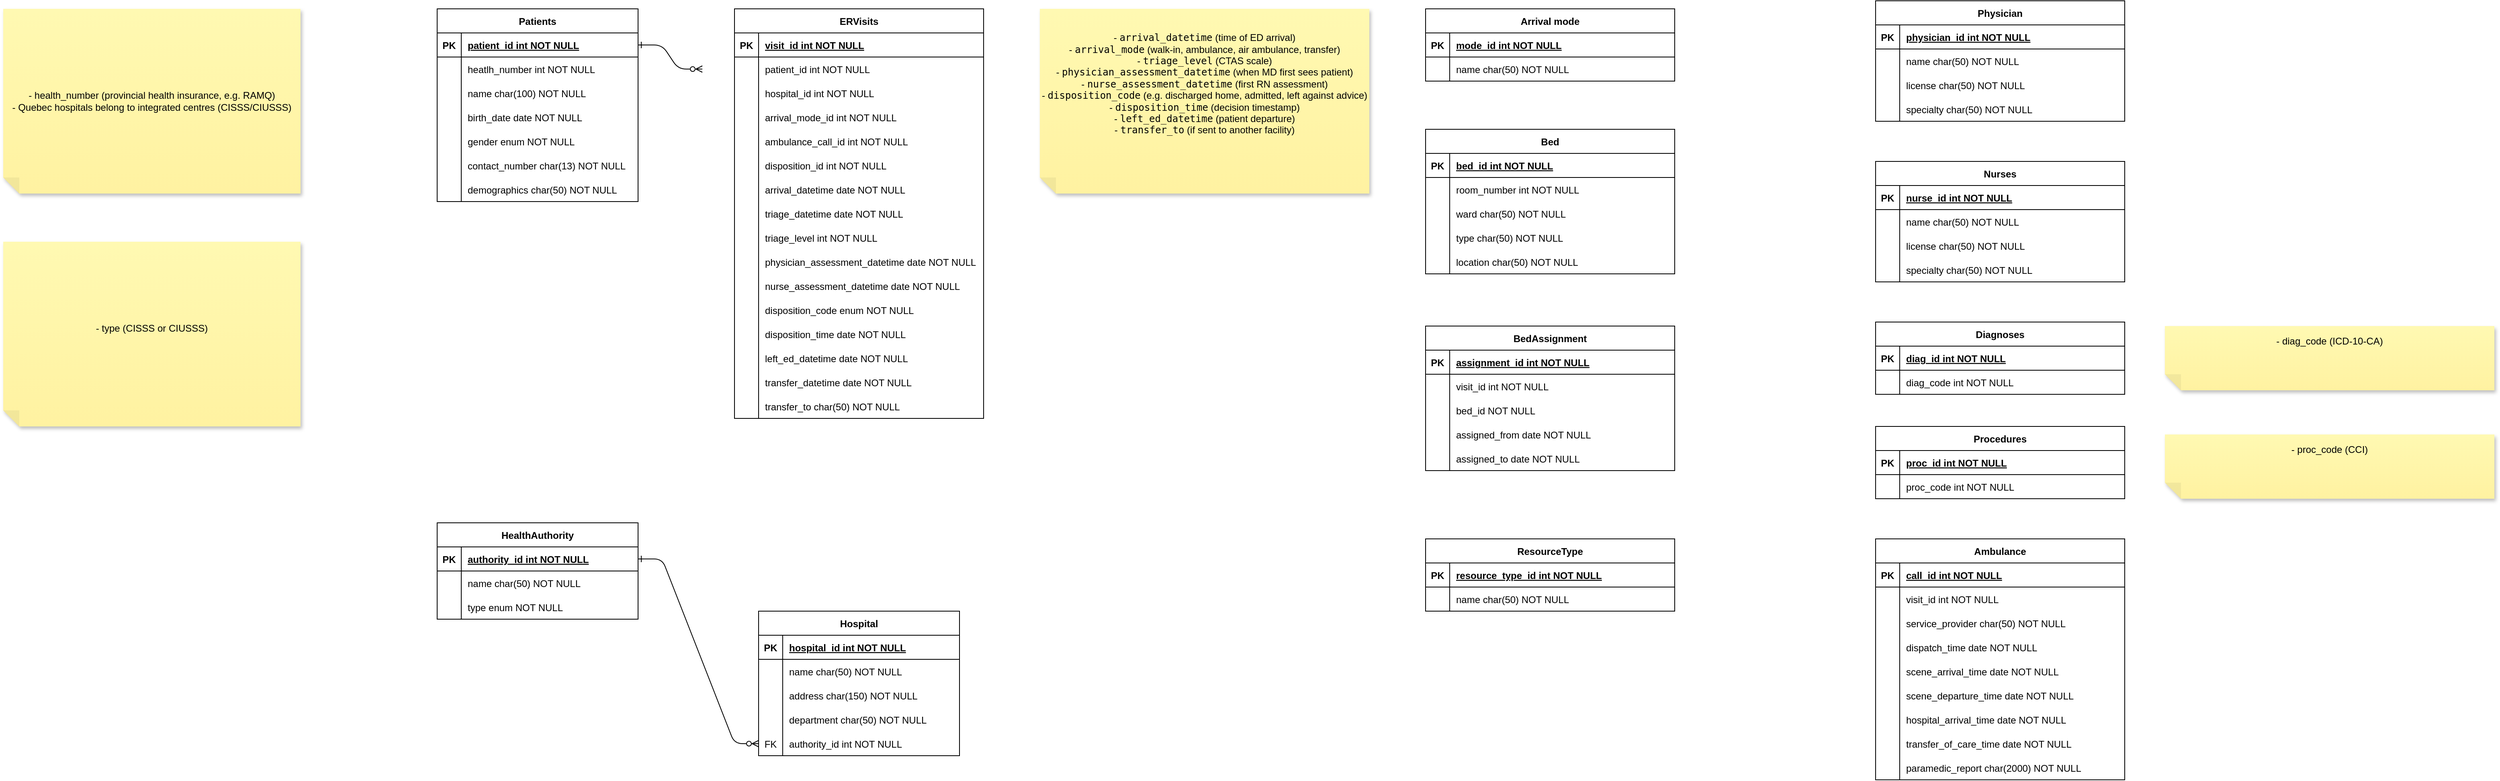 <mxfile version="28.0.7">
  <diagram id="R2lEEEUBdFMjLlhIrx00" name="Page-1">
    <mxGraphModel dx="3227" dy="1298" grid="1" gridSize="10" guides="1" tooltips="1" connect="1" arrows="1" fold="1" page="1" pageScale="1" pageWidth="850" pageHeight="1100" math="0" shadow="0" extFonts="Permanent Marker^https://fonts.googleapis.com/css?family=Permanent+Marker">
      <root>
        <mxCell id="0" />
        <mxCell id="1" parent="0" />
        <mxCell id="C-vyLk0tnHw3VtMMgP7b-1" value="" style="edgeStyle=entityRelationEdgeStyle;endArrow=ERzeroToMany;startArrow=ERone;endFill=1;startFill=0;" parent="1" source="C-vyLk0tnHw3VtMMgP7b-24" edge="1">
          <mxGeometry width="100" height="100" relative="1" as="geometry">
            <mxPoint x="340" y="720" as="sourcePoint" />
            <mxPoint x="450" y="195" as="targetPoint" />
          </mxGeometry>
        </mxCell>
        <mxCell id="C-vyLk0tnHw3VtMMgP7b-23" value="Patients" style="shape=table;startSize=30;container=1;collapsible=1;childLayout=tableLayout;fixedRows=1;rowLines=0;fontStyle=1;align=center;resizeLast=1;" parent="1" vertex="1">
          <mxGeometry x="120" y="120" width="250" height="240" as="geometry" />
        </mxCell>
        <mxCell id="C-vyLk0tnHw3VtMMgP7b-24" value="" style="shape=partialRectangle;collapsible=0;dropTarget=0;pointerEvents=0;fillColor=none;points=[[0,0.5],[1,0.5]];portConstraint=eastwest;top=0;left=0;right=0;bottom=1;" parent="C-vyLk0tnHw3VtMMgP7b-23" vertex="1">
          <mxGeometry y="30" width="250" height="30" as="geometry" />
        </mxCell>
        <mxCell id="C-vyLk0tnHw3VtMMgP7b-25" value="PK" style="shape=partialRectangle;overflow=hidden;connectable=0;fillColor=none;top=0;left=0;bottom=0;right=0;fontStyle=1;" parent="C-vyLk0tnHw3VtMMgP7b-24" vertex="1">
          <mxGeometry width="30" height="30" as="geometry">
            <mxRectangle width="30" height="30" as="alternateBounds" />
          </mxGeometry>
        </mxCell>
        <mxCell id="C-vyLk0tnHw3VtMMgP7b-26" value="patient_id int NOT NULL " style="shape=partialRectangle;overflow=hidden;connectable=0;fillColor=none;top=0;left=0;bottom=0;right=0;align=left;spacingLeft=6;fontStyle=5;" parent="C-vyLk0tnHw3VtMMgP7b-24" vertex="1">
          <mxGeometry x="30" width="220" height="30" as="geometry">
            <mxRectangle width="220" height="30" as="alternateBounds" />
          </mxGeometry>
        </mxCell>
        <mxCell id="C-vyLk0tnHw3VtMMgP7b-27" value="" style="shape=partialRectangle;collapsible=0;dropTarget=0;pointerEvents=0;fillColor=none;points=[[0,0.5],[1,0.5]];portConstraint=eastwest;top=0;left=0;right=0;bottom=0;" parent="C-vyLk0tnHw3VtMMgP7b-23" vertex="1">
          <mxGeometry y="60" width="250" height="30" as="geometry" />
        </mxCell>
        <mxCell id="C-vyLk0tnHw3VtMMgP7b-28" value="" style="shape=partialRectangle;overflow=hidden;connectable=0;fillColor=none;top=0;left=0;bottom=0;right=0;" parent="C-vyLk0tnHw3VtMMgP7b-27" vertex="1">
          <mxGeometry width="30" height="30" as="geometry">
            <mxRectangle width="30" height="30" as="alternateBounds" />
          </mxGeometry>
        </mxCell>
        <mxCell id="C-vyLk0tnHw3VtMMgP7b-29" value="heatlh_number int NOT NULL" style="shape=partialRectangle;overflow=hidden;connectable=0;fillColor=none;top=0;left=0;bottom=0;right=0;align=left;spacingLeft=6;" parent="C-vyLk0tnHw3VtMMgP7b-27" vertex="1">
          <mxGeometry x="30" width="220" height="30" as="geometry">
            <mxRectangle width="220" height="30" as="alternateBounds" />
          </mxGeometry>
        </mxCell>
        <mxCell id="8AHPQpn05DYiA17Iz_80-1" value="" style="shape=partialRectangle;collapsible=0;dropTarget=0;pointerEvents=0;fillColor=none;points=[[0,0.5],[1,0.5]];portConstraint=eastwest;top=0;left=0;right=0;bottom=0;" vertex="1" parent="C-vyLk0tnHw3VtMMgP7b-23">
          <mxGeometry y="90" width="250" height="30" as="geometry" />
        </mxCell>
        <mxCell id="8AHPQpn05DYiA17Iz_80-2" value="" style="shape=partialRectangle;overflow=hidden;connectable=0;fillColor=none;top=0;left=0;bottom=0;right=0;" vertex="1" parent="8AHPQpn05DYiA17Iz_80-1">
          <mxGeometry width="30" height="30" as="geometry">
            <mxRectangle width="30" height="30" as="alternateBounds" />
          </mxGeometry>
        </mxCell>
        <mxCell id="8AHPQpn05DYiA17Iz_80-3" value="name char(100) NOT NULL" style="shape=partialRectangle;overflow=hidden;connectable=0;fillColor=none;top=0;left=0;bottom=0;right=0;align=left;spacingLeft=6;" vertex="1" parent="8AHPQpn05DYiA17Iz_80-1">
          <mxGeometry x="30" width="220" height="30" as="geometry">
            <mxRectangle width="220" height="30" as="alternateBounds" />
          </mxGeometry>
        </mxCell>
        <mxCell id="8AHPQpn05DYiA17Iz_80-4" value="" style="shape=partialRectangle;collapsible=0;dropTarget=0;pointerEvents=0;fillColor=none;points=[[0,0.5],[1,0.5]];portConstraint=eastwest;top=0;left=0;right=0;bottom=0;" vertex="1" parent="C-vyLk0tnHw3VtMMgP7b-23">
          <mxGeometry y="120" width="250" height="30" as="geometry" />
        </mxCell>
        <mxCell id="8AHPQpn05DYiA17Iz_80-5" value="" style="shape=partialRectangle;overflow=hidden;connectable=0;fillColor=none;top=0;left=0;bottom=0;right=0;" vertex="1" parent="8AHPQpn05DYiA17Iz_80-4">
          <mxGeometry width="30" height="30" as="geometry">
            <mxRectangle width="30" height="30" as="alternateBounds" />
          </mxGeometry>
        </mxCell>
        <mxCell id="8AHPQpn05DYiA17Iz_80-6" value="birth_date date NOT NULL" style="shape=partialRectangle;overflow=hidden;connectable=0;fillColor=none;top=0;left=0;bottom=0;right=0;align=left;spacingLeft=6;" vertex="1" parent="8AHPQpn05DYiA17Iz_80-4">
          <mxGeometry x="30" width="220" height="30" as="geometry">
            <mxRectangle width="220" height="30" as="alternateBounds" />
          </mxGeometry>
        </mxCell>
        <mxCell id="8AHPQpn05DYiA17Iz_80-7" value="" style="shape=partialRectangle;collapsible=0;dropTarget=0;pointerEvents=0;fillColor=none;points=[[0,0.5],[1,0.5]];portConstraint=eastwest;top=0;left=0;right=0;bottom=0;" vertex="1" parent="C-vyLk0tnHw3VtMMgP7b-23">
          <mxGeometry y="150" width="250" height="30" as="geometry" />
        </mxCell>
        <mxCell id="8AHPQpn05DYiA17Iz_80-8" value="" style="shape=partialRectangle;overflow=hidden;connectable=0;fillColor=none;top=0;left=0;bottom=0;right=0;" vertex="1" parent="8AHPQpn05DYiA17Iz_80-7">
          <mxGeometry width="30" height="30" as="geometry">
            <mxRectangle width="30" height="30" as="alternateBounds" />
          </mxGeometry>
        </mxCell>
        <mxCell id="8AHPQpn05DYiA17Iz_80-9" value="gender enum NOT NULL" style="shape=partialRectangle;overflow=hidden;connectable=0;fillColor=none;top=0;left=0;bottom=0;right=0;align=left;spacingLeft=6;" vertex="1" parent="8AHPQpn05DYiA17Iz_80-7">
          <mxGeometry x="30" width="220" height="30" as="geometry">
            <mxRectangle width="220" height="30" as="alternateBounds" />
          </mxGeometry>
        </mxCell>
        <mxCell id="8AHPQpn05DYiA17Iz_80-10" value="" style="shape=partialRectangle;collapsible=0;dropTarget=0;pointerEvents=0;fillColor=none;points=[[0,0.5],[1,0.5]];portConstraint=eastwest;top=0;left=0;right=0;bottom=0;" vertex="1" parent="C-vyLk0tnHw3VtMMgP7b-23">
          <mxGeometry y="180" width="250" height="30" as="geometry" />
        </mxCell>
        <mxCell id="8AHPQpn05DYiA17Iz_80-11" value="" style="shape=partialRectangle;overflow=hidden;connectable=0;fillColor=none;top=0;left=0;bottom=0;right=0;" vertex="1" parent="8AHPQpn05DYiA17Iz_80-10">
          <mxGeometry width="30" height="30" as="geometry">
            <mxRectangle width="30" height="30" as="alternateBounds" />
          </mxGeometry>
        </mxCell>
        <mxCell id="8AHPQpn05DYiA17Iz_80-12" value="contact_number char(13) NOT NULL" style="shape=partialRectangle;overflow=hidden;connectable=0;fillColor=none;top=0;left=0;bottom=0;right=0;align=left;spacingLeft=6;" vertex="1" parent="8AHPQpn05DYiA17Iz_80-10">
          <mxGeometry x="30" width="220" height="30" as="geometry">
            <mxRectangle width="220" height="30" as="alternateBounds" />
          </mxGeometry>
        </mxCell>
        <mxCell id="8AHPQpn05DYiA17Iz_80-13" value="" style="shape=partialRectangle;collapsible=0;dropTarget=0;pointerEvents=0;fillColor=none;points=[[0,0.5],[1,0.5]];portConstraint=eastwest;top=0;left=0;right=0;bottom=0;" vertex="1" parent="C-vyLk0tnHw3VtMMgP7b-23">
          <mxGeometry y="210" width="250" height="30" as="geometry" />
        </mxCell>
        <mxCell id="8AHPQpn05DYiA17Iz_80-14" value="" style="shape=partialRectangle;overflow=hidden;connectable=0;fillColor=none;top=0;left=0;bottom=0;right=0;" vertex="1" parent="8AHPQpn05DYiA17Iz_80-13">
          <mxGeometry width="30" height="30" as="geometry">
            <mxRectangle width="30" height="30" as="alternateBounds" />
          </mxGeometry>
        </mxCell>
        <mxCell id="8AHPQpn05DYiA17Iz_80-15" value="demographics char(50) NOT NULL" style="shape=partialRectangle;overflow=hidden;connectable=0;fillColor=none;top=0;left=0;bottom=0;right=0;align=left;spacingLeft=6;" vertex="1" parent="8AHPQpn05DYiA17Iz_80-13">
          <mxGeometry x="30" width="220" height="30" as="geometry">
            <mxRectangle width="220" height="30" as="alternateBounds" />
          </mxGeometry>
        </mxCell>
        <mxCell id="8AHPQpn05DYiA17Iz_80-16" value="&lt;div&gt;-&amp;nbsp;health_number (provincial health insurance, e.g. RAMQ)&lt;/div&gt;&lt;div&gt;-&amp;nbsp;Quebec hospitals belong to integrated centres (CISSS/CIUSSS)&lt;/div&gt;" style="shape=note;whiteSpace=wrap;html=1;backgroundOutline=1;fontColor=#000000;darkOpacity=0.05;fillColor=#FFF9B2;strokeColor=none;fillStyle=solid;direction=west;gradientDirection=north;gradientColor=#FFF2A1;shadow=1;size=20;pointerEvents=1;" vertex="1" parent="1">
          <mxGeometry x="-420" y="120" width="370" height="230" as="geometry" />
        </mxCell>
        <mxCell id="8AHPQpn05DYiA17Iz_80-17" value="HealthAuthority" style="shape=table;startSize=30;container=1;collapsible=1;childLayout=tableLayout;fixedRows=1;rowLines=0;fontStyle=1;align=center;resizeLast=1;" vertex="1" parent="1">
          <mxGeometry x="120" y="760" width="250" height="120" as="geometry" />
        </mxCell>
        <mxCell id="8AHPQpn05DYiA17Iz_80-18" value="" style="shape=partialRectangle;collapsible=0;dropTarget=0;pointerEvents=0;fillColor=none;points=[[0,0.5],[1,0.5]];portConstraint=eastwest;top=0;left=0;right=0;bottom=1;" vertex="1" parent="8AHPQpn05DYiA17Iz_80-17">
          <mxGeometry y="30" width="250" height="30" as="geometry" />
        </mxCell>
        <mxCell id="8AHPQpn05DYiA17Iz_80-19" value="PK" style="shape=partialRectangle;overflow=hidden;connectable=0;fillColor=none;top=0;left=0;bottom=0;right=0;fontStyle=1;" vertex="1" parent="8AHPQpn05DYiA17Iz_80-18">
          <mxGeometry width="30" height="30" as="geometry">
            <mxRectangle width="30" height="30" as="alternateBounds" />
          </mxGeometry>
        </mxCell>
        <mxCell id="8AHPQpn05DYiA17Iz_80-20" value="authority_id int NOT NULL " style="shape=partialRectangle;overflow=hidden;connectable=0;fillColor=none;top=0;left=0;bottom=0;right=0;align=left;spacingLeft=6;fontStyle=5;" vertex="1" parent="8AHPQpn05DYiA17Iz_80-18">
          <mxGeometry x="30" width="220" height="30" as="geometry">
            <mxRectangle width="220" height="30" as="alternateBounds" />
          </mxGeometry>
        </mxCell>
        <mxCell id="8AHPQpn05DYiA17Iz_80-21" value="" style="shape=partialRectangle;collapsible=0;dropTarget=0;pointerEvents=0;fillColor=none;points=[[0,0.5],[1,0.5]];portConstraint=eastwest;top=0;left=0;right=0;bottom=0;" vertex="1" parent="8AHPQpn05DYiA17Iz_80-17">
          <mxGeometry y="60" width="250" height="30" as="geometry" />
        </mxCell>
        <mxCell id="8AHPQpn05DYiA17Iz_80-22" value="" style="shape=partialRectangle;overflow=hidden;connectable=0;fillColor=none;top=0;left=0;bottom=0;right=0;" vertex="1" parent="8AHPQpn05DYiA17Iz_80-21">
          <mxGeometry width="30" height="30" as="geometry">
            <mxRectangle width="30" height="30" as="alternateBounds" />
          </mxGeometry>
        </mxCell>
        <mxCell id="8AHPQpn05DYiA17Iz_80-23" value="name char(50) NOT NULL" style="shape=partialRectangle;overflow=hidden;connectable=0;fillColor=none;top=0;left=0;bottom=0;right=0;align=left;spacingLeft=6;" vertex="1" parent="8AHPQpn05DYiA17Iz_80-21">
          <mxGeometry x="30" width="220" height="30" as="geometry">
            <mxRectangle width="220" height="30" as="alternateBounds" />
          </mxGeometry>
        </mxCell>
        <mxCell id="8AHPQpn05DYiA17Iz_80-24" value="" style="shape=partialRectangle;collapsible=0;dropTarget=0;pointerEvents=0;fillColor=none;points=[[0,0.5],[1,0.5]];portConstraint=eastwest;top=0;left=0;right=0;bottom=0;" vertex="1" parent="8AHPQpn05DYiA17Iz_80-17">
          <mxGeometry y="90" width="250" height="30" as="geometry" />
        </mxCell>
        <mxCell id="8AHPQpn05DYiA17Iz_80-25" value="" style="shape=partialRectangle;overflow=hidden;connectable=0;fillColor=none;top=0;left=0;bottom=0;right=0;" vertex="1" parent="8AHPQpn05DYiA17Iz_80-24">
          <mxGeometry width="30" height="30" as="geometry">
            <mxRectangle width="30" height="30" as="alternateBounds" />
          </mxGeometry>
        </mxCell>
        <mxCell id="8AHPQpn05DYiA17Iz_80-26" value="type enum NOT NULL" style="shape=partialRectangle;overflow=hidden;connectable=0;fillColor=none;top=0;left=0;bottom=0;right=0;align=left;spacingLeft=6;" vertex="1" parent="8AHPQpn05DYiA17Iz_80-24">
          <mxGeometry x="30" width="220" height="30" as="geometry">
            <mxRectangle width="220" height="30" as="alternateBounds" />
          </mxGeometry>
        </mxCell>
        <mxCell id="8AHPQpn05DYiA17Iz_80-39" value="&lt;div&gt;-&amp;nbsp;type (CISSS or CIUSSS)&lt;/div&gt;&lt;div&gt;&lt;br&gt;&lt;/div&gt;" style="shape=note;whiteSpace=wrap;html=1;backgroundOutline=1;fontColor=#000000;darkOpacity=0.05;fillColor=#FFF9B2;strokeColor=none;fillStyle=solid;direction=west;gradientDirection=north;gradientColor=#FFF2A1;shadow=1;size=20;pointerEvents=1;" vertex="1" parent="1">
          <mxGeometry x="-420" y="410" width="370" height="230" as="geometry" />
        </mxCell>
        <mxCell id="8AHPQpn05DYiA17Iz_80-40" value="Hospital" style="shape=table;startSize=30;container=1;collapsible=1;childLayout=tableLayout;fixedRows=1;rowLines=0;fontStyle=1;align=center;resizeLast=1;" vertex="1" parent="1">
          <mxGeometry x="520" y="870" width="250" height="180" as="geometry" />
        </mxCell>
        <mxCell id="8AHPQpn05DYiA17Iz_80-41" value="" style="shape=partialRectangle;collapsible=0;dropTarget=0;pointerEvents=0;fillColor=none;points=[[0,0.5],[1,0.5]];portConstraint=eastwest;top=0;left=0;right=0;bottom=1;" vertex="1" parent="8AHPQpn05DYiA17Iz_80-40">
          <mxGeometry y="30" width="250" height="30" as="geometry" />
        </mxCell>
        <mxCell id="8AHPQpn05DYiA17Iz_80-42" value="PK" style="shape=partialRectangle;overflow=hidden;connectable=0;fillColor=none;top=0;left=0;bottom=0;right=0;fontStyle=1;" vertex="1" parent="8AHPQpn05DYiA17Iz_80-41">
          <mxGeometry width="30" height="30" as="geometry">
            <mxRectangle width="30" height="30" as="alternateBounds" />
          </mxGeometry>
        </mxCell>
        <mxCell id="8AHPQpn05DYiA17Iz_80-43" value="hospital_id int NOT NULL " style="shape=partialRectangle;overflow=hidden;connectable=0;fillColor=none;top=0;left=0;bottom=0;right=0;align=left;spacingLeft=6;fontStyle=5;" vertex="1" parent="8AHPQpn05DYiA17Iz_80-41">
          <mxGeometry x="30" width="220" height="30" as="geometry">
            <mxRectangle width="220" height="30" as="alternateBounds" />
          </mxGeometry>
        </mxCell>
        <mxCell id="8AHPQpn05DYiA17Iz_80-44" value="" style="shape=partialRectangle;collapsible=0;dropTarget=0;pointerEvents=0;fillColor=none;points=[[0,0.5],[1,0.5]];portConstraint=eastwest;top=0;left=0;right=0;bottom=0;" vertex="1" parent="8AHPQpn05DYiA17Iz_80-40">
          <mxGeometry y="60" width="250" height="30" as="geometry" />
        </mxCell>
        <mxCell id="8AHPQpn05DYiA17Iz_80-45" value="" style="shape=partialRectangle;overflow=hidden;connectable=0;fillColor=none;top=0;left=0;bottom=0;right=0;" vertex="1" parent="8AHPQpn05DYiA17Iz_80-44">
          <mxGeometry width="30" height="30" as="geometry">
            <mxRectangle width="30" height="30" as="alternateBounds" />
          </mxGeometry>
        </mxCell>
        <mxCell id="8AHPQpn05DYiA17Iz_80-46" value="name char(50) NOT NULL" style="shape=partialRectangle;overflow=hidden;connectable=0;fillColor=none;top=0;left=0;bottom=0;right=0;align=left;spacingLeft=6;" vertex="1" parent="8AHPQpn05DYiA17Iz_80-44">
          <mxGeometry x="30" width="220" height="30" as="geometry">
            <mxRectangle width="220" height="30" as="alternateBounds" />
          </mxGeometry>
        </mxCell>
        <mxCell id="8AHPQpn05DYiA17Iz_80-47" value="" style="shape=partialRectangle;collapsible=0;dropTarget=0;pointerEvents=0;fillColor=none;points=[[0,0.5],[1,0.5]];portConstraint=eastwest;top=0;left=0;right=0;bottom=0;" vertex="1" parent="8AHPQpn05DYiA17Iz_80-40">
          <mxGeometry y="90" width="250" height="30" as="geometry" />
        </mxCell>
        <mxCell id="8AHPQpn05DYiA17Iz_80-48" value="" style="shape=partialRectangle;overflow=hidden;connectable=0;fillColor=none;top=0;left=0;bottom=0;right=0;" vertex="1" parent="8AHPQpn05DYiA17Iz_80-47">
          <mxGeometry width="30" height="30" as="geometry">
            <mxRectangle width="30" height="30" as="alternateBounds" />
          </mxGeometry>
        </mxCell>
        <mxCell id="8AHPQpn05DYiA17Iz_80-49" value="address char(150) NOT NULL" style="shape=partialRectangle;overflow=hidden;connectable=0;fillColor=none;top=0;left=0;bottom=0;right=0;align=left;spacingLeft=6;" vertex="1" parent="8AHPQpn05DYiA17Iz_80-47">
          <mxGeometry x="30" width="220" height="30" as="geometry">
            <mxRectangle width="220" height="30" as="alternateBounds" />
          </mxGeometry>
        </mxCell>
        <mxCell id="8AHPQpn05DYiA17Iz_80-50" value="" style="shape=partialRectangle;collapsible=0;dropTarget=0;pointerEvents=0;fillColor=none;points=[[0,0.5],[1,0.5]];portConstraint=eastwest;top=0;left=0;right=0;bottom=0;" vertex="1" parent="8AHPQpn05DYiA17Iz_80-40">
          <mxGeometry y="120" width="250" height="30" as="geometry" />
        </mxCell>
        <mxCell id="8AHPQpn05DYiA17Iz_80-51" value="" style="shape=partialRectangle;overflow=hidden;connectable=0;fillColor=none;top=0;left=0;bottom=0;right=0;" vertex="1" parent="8AHPQpn05DYiA17Iz_80-50">
          <mxGeometry width="30" height="30" as="geometry">
            <mxRectangle width="30" height="30" as="alternateBounds" />
          </mxGeometry>
        </mxCell>
        <mxCell id="8AHPQpn05DYiA17Iz_80-52" value="department char(50) NOT NULL" style="shape=partialRectangle;overflow=hidden;connectable=0;fillColor=none;top=0;left=0;bottom=0;right=0;align=left;spacingLeft=6;" vertex="1" parent="8AHPQpn05DYiA17Iz_80-50">
          <mxGeometry x="30" width="220" height="30" as="geometry">
            <mxRectangle width="220" height="30" as="alternateBounds" />
          </mxGeometry>
        </mxCell>
        <mxCell id="8AHPQpn05DYiA17Iz_80-66" value="" style="shape=partialRectangle;collapsible=0;dropTarget=0;pointerEvents=0;fillColor=none;points=[[0,0.5],[1,0.5]];portConstraint=eastwest;top=0;left=0;right=0;bottom=0;" vertex="1" parent="8AHPQpn05DYiA17Iz_80-40">
          <mxGeometry y="150" width="250" height="30" as="geometry" />
        </mxCell>
        <mxCell id="8AHPQpn05DYiA17Iz_80-67" value="FK" style="shape=partialRectangle;overflow=hidden;connectable=0;fillColor=none;top=0;left=0;bottom=0;right=0;" vertex="1" parent="8AHPQpn05DYiA17Iz_80-66">
          <mxGeometry width="30" height="30" as="geometry">
            <mxRectangle width="30" height="30" as="alternateBounds" />
          </mxGeometry>
        </mxCell>
        <mxCell id="8AHPQpn05DYiA17Iz_80-68" value="authority_id int NOT NULL" style="shape=partialRectangle;overflow=hidden;connectable=0;fillColor=none;top=0;left=0;bottom=0;right=0;align=left;spacingLeft=6;" vertex="1" parent="8AHPQpn05DYiA17Iz_80-66">
          <mxGeometry x="30" width="220" height="30" as="geometry">
            <mxRectangle width="220" height="30" as="alternateBounds" />
          </mxGeometry>
        </mxCell>
        <mxCell id="8AHPQpn05DYiA17Iz_80-70" value="" style="edgeStyle=entityRelationEdgeStyle;endArrow=ERzeroToMany;startArrow=ERone;endFill=1;startFill=0;entryX=0;entryY=0.5;entryDx=0;entryDy=0;exitX=1;exitY=0.5;exitDx=0;exitDy=0;" edge="1" parent="1" source="8AHPQpn05DYiA17Iz_80-18" target="8AHPQpn05DYiA17Iz_80-66">
          <mxGeometry width="100" height="100" relative="1" as="geometry">
            <mxPoint x="210" y="700" as="sourcePoint" />
            <mxPoint x="290" y="730" as="targetPoint" />
          </mxGeometry>
        </mxCell>
        <mxCell id="8AHPQpn05DYiA17Iz_80-71" value="ERVisits" style="shape=table;startSize=30;container=1;collapsible=1;childLayout=tableLayout;fixedRows=1;rowLines=0;fontStyle=1;align=center;resizeLast=1;" vertex="1" parent="1">
          <mxGeometry x="490" y="120" width="310" height="510" as="geometry" />
        </mxCell>
        <mxCell id="8AHPQpn05DYiA17Iz_80-72" value="" style="shape=partialRectangle;collapsible=0;dropTarget=0;pointerEvents=0;fillColor=none;points=[[0,0.5],[1,0.5]];portConstraint=eastwest;top=0;left=0;right=0;bottom=1;" vertex="1" parent="8AHPQpn05DYiA17Iz_80-71">
          <mxGeometry y="30" width="310" height="30" as="geometry" />
        </mxCell>
        <mxCell id="8AHPQpn05DYiA17Iz_80-73" value="PK" style="shape=partialRectangle;overflow=hidden;connectable=0;fillColor=none;top=0;left=0;bottom=0;right=0;fontStyle=1;" vertex="1" parent="8AHPQpn05DYiA17Iz_80-72">
          <mxGeometry width="30" height="30" as="geometry">
            <mxRectangle width="30" height="30" as="alternateBounds" />
          </mxGeometry>
        </mxCell>
        <mxCell id="8AHPQpn05DYiA17Iz_80-74" value="visit_id int NOT NULL " style="shape=partialRectangle;overflow=hidden;connectable=0;fillColor=none;top=0;left=0;bottom=0;right=0;align=left;spacingLeft=6;fontStyle=5;" vertex="1" parent="8AHPQpn05DYiA17Iz_80-72">
          <mxGeometry x="30" width="280" height="30" as="geometry">
            <mxRectangle width="280" height="30" as="alternateBounds" />
          </mxGeometry>
        </mxCell>
        <mxCell id="8AHPQpn05DYiA17Iz_80-75" value="" style="shape=partialRectangle;collapsible=0;dropTarget=0;pointerEvents=0;fillColor=none;points=[[0,0.5],[1,0.5]];portConstraint=eastwest;top=0;left=0;right=0;bottom=0;" vertex="1" parent="8AHPQpn05DYiA17Iz_80-71">
          <mxGeometry y="60" width="310" height="30" as="geometry" />
        </mxCell>
        <mxCell id="8AHPQpn05DYiA17Iz_80-76" value="" style="shape=partialRectangle;overflow=hidden;connectable=0;fillColor=none;top=0;left=0;bottom=0;right=0;" vertex="1" parent="8AHPQpn05DYiA17Iz_80-75">
          <mxGeometry width="30" height="30" as="geometry">
            <mxRectangle width="30" height="30" as="alternateBounds" />
          </mxGeometry>
        </mxCell>
        <mxCell id="8AHPQpn05DYiA17Iz_80-77" value="patient_id int NOT NULL" style="shape=partialRectangle;overflow=hidden;connectable=0;fillColor=none;top=0;left=0;bottom=0;right=0;align=left;spacingLeft=6;" vertex="1" parent="8AHPQpn05DYiA17Iz_80-75">
          <mxGeometry x="30" width="280" height="30" as="geometry">
            <mxRectangle width="280" height="30" as="alternateBounds" />
          </mxGeometry>
        </mxCell>
        <mxCell id="8AHPQpn05DYiA17Iz_80-78" value="" style="shape=partialRectangle;collapsible=0;dropTarget=0;pointerEvents=0;fillColor=none;points=[[0,0.5],[1,0.5]];portConstraint=eastwest;top=0;left=0;right=0;bottom=0;" vertex="1" parent="8AHPQpn05DYiA17Iz_80-71">
          <mxGeometry y="90" width="310" height="30" as="geometry" />
        </mxCell>
        <mxCell id="8AHPQpn05DYiA17Iz_80-79" value="" style="shape=partialRectangle;overflow=hidden;connectable=0;fillColor=none;top=0;left=0;bottom=0;right=0;" vertex="1" parent="8AHPQpn05DYiA17Iz_80-78">
          <mxGeometry width="30" height="30" as="geometry">
            <mxRectangle width="30" height="30" as="alternateBounds" />
          </mxGeometry>
        </mxCell>
        <mxCell id="8AHPQpn05DYiA17Iz_80-80" value="hospital_id int NOT NULL" style="shape=partialRectangle;overflow=hidden;connectable=0;fillColor=none;top=0;left=0;bottom=0;right=0;align=left;spacingLeft=6;" vertex="1" parent="8AHPQpn05DYiA17Iz_80-78">
          <mxGeometry x="30" width="280" height="30" as="geometry">
            <mxRectangle width="280" height="30" as="alternateBounds" />
          </mxGeometry>
        </mxCell>
        <mxCell id="8AHPQpn05DYiA17Iz_80-81" value="" style="shape=partialRectangle;collapsible=0;dropTarget=0;pointerEvents=0;fillColor=none;points=[[0,0.5],[1,0.5]];portConstraint=eastwest;top=0;left=0;right=0;bottom=0;" vertex="1" parent="8AHPQpn05DYiA17Iz_80-71">
          <mxGeometry y="120" width="310" height="30" as="geometry" />
        </mxCell>
        <mxCell id="8AHPQpn05DYiA17Iz_80-82" value="" style="shape=partialRectangle;overflow=hidden;connectable=0;fillColor=none;top=0;left=0;bottom=0;right=0;" vertex="1" parent="8AHPQpn05DYiA17Iz_80-81">
          <mxGeometry width="30" height="30" as="geometry">
            <mxRectangle width="30" height="30" as="alternateBounds" />
          </mxGeometry>
        </mxCell>
        <mxCell id="8AHPQpn05DYiA17Iz_80-83" value="arrival_mode_id int NOT NULL" style="shape=partialRectangle;overflow=hidden;connectable=0;fillColor=none;top=0;left=0;bottom=0;right=0;align=left;spacingLeft=6;" vertex="1" parent="8AHPQpn05DYiA17Iz_80-81">
          <mxGeometry x="30" width="280" height="30" as="geometry">
            <mxRectangle width="280" height="30" as="alternateBounds" />
          </mxGeometry>
        </mxCell>
        <mxCell id="8AHPQpn05DYiA17Iz_80-84" value="" style="shape=partialRectangle;collapsible=0;dropTarget=0;pointerEvents=0;fillColor=none;points=[[0,0.5],[1,0.5]];portConstraint=eastwest;top=0;left=0;right=0;bottom=0;" vertex="1" parent="8AHPQpn05DYiA17Iz_80-71">
          <mxGeometry y="150" width="310" height="30" as="geometry" />
        </mxCell>
        <mxCell id="8AHPQpn05DYiA17Iz_80-85" value="" style="shape=partialRectangle;overflow=hidden;connectable=0;fillColor=none;top=0;left=0;bottom=0;right=0;" vertex="1" parent="8AHPQpn05DYiA17Iz_80-84">
          <mxGeometry width="30" height="30" as="geometry">
            <mxRectangle width="30" height="30" as="alternateBounds" />
          </mxGeometry>
        </mxCell>
        <mxCell id="8AHPQpn05DYiA17Iz_80-86" value="ambulance_call_id int NOT NULL" style="shape=partialRectangle;overflow=hidden;connectable=0;fillColor=none;top=0;left=0;bottom=0;right=0;align=left;spacingLeft=6;" vertex="1" parent="8AHPQpn05DYiA17Iz_80-84">
          <mxGeometry x="30" width="280" height="30" as="geometry">
            <mxRectangle width="280" height="30" as="alternateBounds" />
          </mxGeometry>
        </mxCell>
        <mxCell id="8AHPQpn05DYiA17Iz_80-87" value="" style="shape=partialRectangle;collapsible=0;dropTarget=0;pointerEvents=0;fillColor=none;points=[[0,0.5],[1,0.5]];portConstraint=eastwest;top=0;left=0;right=0;bottom=0;" vertex="1" parent="8AHPQpn05DYiA17Iz_80-71">
          <mxGeometry y="180" width="310" height="30" as="geometry" />
        </mxCell>
        <mxCell id="8AHPQpn05DYiA17Iz_80-88" value="" style="shape=partialRectangle;overflow=hidden;connectable=0;fillColor=none;top=0;left=0;bottom=0;right=0;" vertex="1" parent="8AHPQpn05DYiA17Iz_80-87">
          <mxGeometry width="30" height="30" as="geometry">
            <mxRectangle width="30" height="30" as="alternateBounds" />
          </mxGeometry>
        </mxCell>
        <mxCell id="8AHPQpn05DYiA17Iz_80-89" value="disposition_id int NOT NULL" style="shape=partialRectangle;overflow=hidden;connectable=0;fillColor=none;top=0;left=0;bottom=0;right=0;align=left;spacingLeft=6;" vertex="1" parent="8AHPQpn05DYiA17Iz_80-87">
          <mxGeometry x="30" width="280" height="30" as="geometry">
            <mxRectangle width="280" height="30" as="alternateBounds" />
          </mxGeometry>
        </mxCell>
        <mxCell id="8AHPQpn05DYiA17Iz_80-112" value="" style="shape=partialRectangle;collapsible=0;dropTarget=0;pointerEvents=0;fillColor=none;points=[[0,0.5],[1,0.5]];portConstraint=eastwest;top=0;left=0;right=0;bottom=0;" vertex="1" parent="8AHPQpn05DYiA17Iz_80-71">
          <mxGeometry y="210" width="310" height="30" as="geometry" />
        </mxCell>
        <mxCell id="8AHPQpn05DYiA17Iz_80-113" value="" style="shape=partialRectangle;overflow=hidden;connectable=0;fillColor=none;top=0;left=0;bottom=0;right=0;" vertex="1" parent="8AHPQpn05DYiA17Iz_80-112">
          <mxGeometry width="30" height="30" as="geometry">
            <mxRectangle width="30" height="30" as="alternateBounds" />
          </mxGeometry>
        </mxCell>
        <mxCell id="8AHPQpn05DYiA17Iz_80-114" value="arrival_datetime date NOT NULL" style="shape=partialRectangle;overflow=hidden;connectable=0;fillColor=none;top=0;left=0;bottom=0;right=0;align=left;spacingLeft=6;" vertex="1" parent="8AHPQpn05DYiA17Iz_80-112">
          <mxGeometry x="30" width="280" height="30" as="geometry">
            <mxRectangle width="280" height="30" as="alternateBounds" />
          </mxGeometry>
        </mxCell>
        <mxCell id="8AHPQpn05DYiA17Iz_80-115" value="" style="shape=partialRectangle;collapsible=0;dropTarget=0;pointerEvents=0;fillColor=none;points=[[0,0.5],[1,0.5]];portConstraint=eastwest;top=0;left=0;right=0;bottom=0;" vertex="1" parent="8AHPQpn05DYiA17Iz_80-71">
          <mxGeometry y="240" width="310" height="30" as="geometry" />
        </mxCell>
        <mxCell id="8AHPQpn05DYiA17Iz_80-116" value="" style="shape=partialRectangle;overflow=hidden;connectable=0;fillColor=none;top=0;left=0;bottom=0;right=0;" vertex="1" parent="8AHPQpn05DYiA17Iz_80-115">
          <mxGeometry width="30" height="30" as="geometry">
            <mxRectangle width="30" height="30" as="alternateBounds" />
          </mxGeometry>
        </mxCell>
        <mxCell id="8AHPQpn05DYiA17Iz_80-117" value="triage_datetime date NOT NULL" style="shape=partialRectangle;overflow=hidden;connectable=0;fillColor=none;top=0;left=0;bottom=0;right=0;align=left;spacingLeft=6;" vertex="1" parent="8AHPQpn05DYiA17Iz_80-115">
          <mxGeometry x="30" width="280" height="30" as="geometry">
            <mxRectangle width="280" height="30" as="alternateBounds" />
          </mxGeometry>
        </mxCell>
        <mxCell id="8AHPQpn05DYiA17Iz_80-118" value="" style="shape=partialRectangle;collapsible=0;dropTarget=0;pointerEvents=0;fillColor=none;points=[[0,0.5],[1,0.5]];portConstraint=eastwest;top=0;left=0;right=0;bottom=0;" vertex="1" parent="8AHPQpn05DYiA17Iz_80-71">
          <mxGeometry y="270" width="310" height="30" as="geometry" />
        </mxCell>
        <mxCell id="8AHPQpn05DYiA17Iz_80-119" value="" style="shape=partialRectangle;overflow=hidden;connectable=0;fillColor=none;top=0;left=0;bottom=0;right=0;" vertex="1" parent="8AHPQpn05DYiA17Iz_80-118">
          <mxGeometry width="30" height="30" as="geometry">
            <mxRectangle width="30" height="30" as="alternateBounds" />
          </mxGeometry>
        </mxCell>
        <mxCell id="8AHPQpn05DYiA17Iz_80-120" value="triage_level int NOT NULL" style="shape=partialRectangle;overflow=hidden;connectable=0;fillColor=none;top=0;left=0;bottom=0;right=0;align=left;spacingLeft=6;" vertex="1" parent="8AHPQpn05DYiA17Iz_80-118">
          <mxGeometry x="30" width="280" height="30" as="geometry">
            <mxRectangle width="280" height="30" as="alternateBounds" />
          </mxGeometry>
        </mxCell>
        <mxCell id="8AHPQpn05DYiA17Iz_80-121" value="" style="shape=partialRectangle;collapsible=0;dropTarget=0;pointerEvents=0;fillColor=none;points=[[0,0.5],[1,0.5]];portConstraint=eastwest;top=0;left=0;right=0;bottom=0;" vertex="1" parent="8AHPQpn05DYiA17Iz_80-71">
          <mxGeometry y="300" width="310" height="30" as="geometry" />
        </mxCell>
        <mxCell id="8AHPQpn05DYiA17Iz_80-122" value="" style="shape=partialRectangle;overflow=hidden;connectable=0;fillColor=none;top=0;left=0;bottom=0;right=0;" vertex="1" parent="8AHPQpn05DYiA17Iz_80-121">
          <mxGeometry width="30" height="30" as="geometry">
            <mxRectangle width="30" height="30" as="alternateBounds" />
          </mxGeometry>
        </mxCell>
        <mxCell id="8AHPQpn05DYiA17Iz_80-123" value="physician_assessment_datetime date NOT NULL" style="shape=partialRectangle;overflow=hidden;connectable=0;fillColor=none;top=0;left=0;bottom=0;right=0;align=left;spacingLeft=6;" vertex="1" parent="8AHPQpn05DYiA17Iz_80-121">
          <mxGeometry x="30" width="280" height="30" as="geometry">
            <mxRectangle width="280" height="30" as="alternateBounds" />
          </mxGeometry>
        </mxCell>
        <mxCell id="8AHPQpn05DYiA17Iz_80-124" value="" style="shape=partialRectangle;collapsible=0;dropTarget=0;pointerEvents=0;fillColor=none;points=[[0,0.5],[1,0.5]];portConstraint=eastwest;top=0;left=0;right=0;bottom=0;" vertex="1" parent="8AHPQpn05DYiA17Iz_80-71">
          <mxGeometry y="330" width="310" height="30" as="geometry" />
        </mxCell>
        <mxCell id="8AHPQpn05DYiA17Iz_80-125" value="" style="shape=partialRectangle;overflow=hidden;connectable=0;fillColor=none;top=0;left=0;bottom=0;right=0;" vertex="1" parent="8AHPQpn05DYiA17Iz_80-124">
          <mxGeometry width="30" height="30" as="geometry">
            <mxRectangle width="30" height="30" as="alternateBounds" />
          </mxGeometry>
        </mxCell>
        <mxCell id="8AHPQpn05DYiA17Iz_80-126" value="nurse_assessment_datetime date NOT NULL" style="shape=partialRectangle;overflow=hidden;connectable=0;fillColor=none;top=0;left=0;bottom=0;right=0;align=left;spacingLeft=6;" vertex="1" parent="8AHPQpn05DYiA17Iz_80-124">
          <mxGeometry x="30" width="280" height="30" as="geometry">
            <mxRectangle width="280" height="30" as="alternateBounds" />
          </mxGeometry>
        </mxCell>
        <mxCell id="8AHPQpn05DYiA17Iz_80-127" value="" style="shape=partialRectangle;collapsible=0;dropTarget=0;pointerEvents=0;fillColor=none;points=[[0,0.5],[1,0.5]];portConstraint=eastwest;top=0;left=0;right=0;bottom=0;" vertex="1" parent="8AHPQpn05DYiA17Iz_80-71">
          <mxGeometry y="360" width="310" height="30" as="geometry" />
        </mxCell>
        <mxCell id="8AHPQpn05DYiA17Iz_80-128" value="" style="shape=partialRectangle;overflow=hidden;connectable=0;fillColor=none;top=0;left=0;bottom=0;right=0;" vertex="1" parent="8AHPQpn05DYiA17Iz_80-127">
          <mxGeometry width="30" height="30" as="geometry">
            <mxRectangle width="30" height="30" as="alternateBounds" />
          </mxGeometry>
        </mxCell>
        <mxCell id="8AHPQpn05DYiA17Iz_80-129" value="disposition_code enum NOT NULL" style="shape=partialRectangle;overflow=hidden;connectable=0;fillColor=none;top=0;left=0;bottom=0;right=0;align=left;spacingLeft=6;" vertex="1" parent="8AHPQpn05DYiA17Iz_80-127">
          <mxGeometry x="30" width="280" height="30" as="geometry">
            <mxRectangle width="280" height="30" as="alternateBounds" />
          </mxGeometry>
        </mxCell>
        <mxCell id="8AHPQpn05DYiA17Iz_80-130" value="" style="shape=partialRectangle;collapsible=0;dropTarget=0;pointerEvents=0;fillColor=none;points=[[0,0.5],[1,0.5]];portConstraint=eastwest;top=0;left=0;right=0;bottom=0;" vertex="1" parent="8AHPQpn05DYiA17Iz_80-71">
          <mxGeometry y="390" width="310" height="30" as="geometry" />
        </mxCell>
        <mxCell id="8AHPQpn05DYiA17Iz_80-131" value="" style="shape=partialRectangle;overflow=hidden;connectable=0;fillColor=none;top=0;left=0;bottom=0;right=0;" vertex="1" parent="8AHPQpn05DYiA17Iz_80-130">
          <mxGeometry width="30" height="30" as="geometry">
            <mxRectangle width="30" height="30" as="alternateBounds" />
          </mxGeometry>
        </mxCell>
        <mxCell id="8AHPQpn05DYiA17Iz_80-132" value="disposition_time date NOT NULL" style="shape=partialRectangle;overflow=hidden;connectable=0;fillColor=none;top=0;left=0;bottom=0;right=0;align=left;spacingLeft=6;" vertex="1" parent="8AHPQpn05DYiA17Iz_80-130">
          <mxGeometry x="30" width="280" height="30" as="geometry">
            <mxRectangle width="280" height="30" as="alternateBounds" />
          </mxGeometry>
        </mxCell>
        <mxCell id="8AHPQpn05DYiA17Iz_80-133" value="" style="shape=partialRectangle;collapsible=0;dropTarget=0;pointerEvents=0;fillColor=none;points=[[0,0.5],[1,0.5]];portConstraint=eastwest;top=0;left=0;right=0;bottom=0;" vertex="1" parent="8AHPQpn05DYiA17Iz_80-71">
          <mxGeometry y="420" width="310" height="30" as="geometry" />
        </mxCell>
        <mxCell id="8AHPQpn05DYiA17Iz_80-134" value="" style="shape=partialRectangle;overflow=hidden;connectable=0;fillColor=none;top=0;left=0;bottom=0;right=0;" vertex="1" parent="8AHPQpn05DYiA17Iz_80-133">
          <mxGeometry width="30" height="30" as="geometry">
            <mxRectangle width="30" height="30" as="alternateBounds" />
          </mxGeometry>
        </mxCell>
        <mxCell id="8AHPQpn05DYiA17Iz_80-135" value="left_ed_datetime date NOT NULL" style="shape=partialRectangle;overflow=hidden;connectable=0;fillColor=none;top=0;left=0;bottom=0;right=0;align=left;spacingLeft=6;" vertex="1" parent="8AHPQpn05DYiA17Iz_80-133">
          <mxGeometry x="30" width="280" height="30" as="geometry">
            <mxRectangle width="280" height="30" as="alternateBounds" />
          </mxGeometry>
        </mxCell>
        <mxCell id="8AHPQpn05DYiA17Iz_80-136" value="" style="shape=partialRectangle;collapsible=0;dropTarget=0;pointerEvents=0;fillColor=none;points=[[0,0.5],[1,0.5]];portConstraint=eastwest;top=0;left=0;right=0;bottom=0;" vertex="1" parent="8AHPQpn05DYiA17Iz_80-71">
          <mxGeometry y="450" width="310" height="30" as="geometry" />
        </mxCell>
        <mxCell id="8AHPQpn05DYiA17Iz_80-137" value="" style="shape=partialRectangle;overflow=hidden;connectable=0;fillColor=none;top=0;left=0;bottom=0;right=0;" vertex="1" parent="8AHPQpn05DYiA17Iz_80-136">
          <mxGeometry width="30" height="30" as="geometry">
            <mxRectangle width="30" height="30" as="alternateBounds" />
          </mxGeometry>
        </mxCell>
        <mxCell id="8AHPQpn05DYiA17Iz_80-138" value="transfer_datetime date NOT NULL" style="shape=partialRectangle;overflow=hidden;connectable=0;fillColor=none;top=0;left=0;bottom=0;right=0;align=left;spacingLeft=6;" vertex="1" parent="8AHPQpn05DYiA17Iz_80-136">
          <mxGeometry x="30" width="280" height="30" as="geometry">
            <mxRectangle width="280" height="30" as="alternateBounds" />
          </mxGeometry>
        </mxCell>
        <mxCell id="8AHPQpn05DYiA17Iz_80-139" value="" style="shape=partialRectangle;collapsible=0;dropTarget=0;pointerEvents=0;fillColor=none;points=[[0,0.5],[1,0.5]];portConstraint=eastwest;top=0;left=0;right=0;bottom=0;" vertex="1" parent="8AHPQpn05DYiA17Iz_80-71">
          <mxGeometry y="480" width="310" height="30" as="geometry" />
        </mxCell>
        <mxCell id="8AHPQpn05DYiA17Iz_80-140" value="" style="shape=partialRectangle;overflow=hidden;connectable=0;fillColor=none;top=0;left=0;bottom=0;right=0;" vertex="1" parent="8AHPQpn05DYiA17Iz_80-139">
          <mxGeometry width="30" height="30" as="geometry">
            <mxRectangle width="30" height="30" as="alternateBounds" />
          </mxGeometry>
        </mxCell>
        <mxCell id="8AHPQpn05DYiA17Iz_80-141" value="transfer_to char(50) NOT NULL" style="shape=partialRectangle;overflow=hidden;connectable=0;fillColor=none;top=0;left=0;bottom=0;right=0;align=left;spacingLeft=6;" vertex="1" parent="8AHPQpn05DYiA17Iz_80-139">
          <mxGeometry x="30" width="280" height="30" as="geometry">
            <mxRectangle width="280" height="30" as="alternateBounds" />
          </mxGeometry>
        </mxCell>
        <mxCell id="8AHPQpn05DYiA17Iz_80-142" value="Physician" style="shape=table;startSize=30;container=1;collapsible=1;childLayout=tableLayout;fixedRows=1;rowLines=0;fontStyle=1;align=center;resizeLast=1;" vertex="1" parent="1">
          <mxGeometry x="1910" y="110" width="310" height="150" as="geometry" />
        </mxCell>
        <mxCell id="8AHPQpn05DYiA17Iz_80-143" value="" style="shape=partialRectangle;collapsible=0;dropTarget=0;pointerEvents=0;fillColor=none;points=[[0,0.5],[1,0.5]];portConstraint=eastwest;top=0;left=0;right=0;bottom=1;" vertex="1" parent="8AHPQpn05DYiA17Iz_80-142">
          <mxGeometry y="30" width="310" height="30" as="geometry" />
        </mxCell>
        <mxCell id="8AHPQpn05DYiA17Iz_80-144" value="PK" style="shape=partialRectangle;overflow=hidden;connectable=0;fillColor=none;top=0;left=0;bottom=0;right=0;fontStyle=1;" vertex="1" parent="8AHPQpn05DYiA17Iz_80-143">
          <mxGeometry width="30" height="30" as="geometry">
            <mxRectangle width="30" height="30" as="alternateBounds" />
          </mxGeometry>
        </mxCell>
        <mxCell id="8AHPQpn05DYiA17Iz_80-145" value="physician_id int NOT NULL " style="shape=partialRectangle;overflow=hidden;connectable=0;fillColor=none;top=0;left=0;bottom=0;right=0;align=left;spacingLeft=6;fontStyle=5;" vertex="1" parent="8AHPQpn05DYiA17Iz_80-143">
          <mxGeometry x="30" width="280" height="30" as="geometry">
            <mxRectangle width="280" height="30" as="alternateBounds" />
          </mxGeometry>
        </mxCell>
        <mxCell id="8AHPQpn05DYiA17Iz_80-146" value="" style="shape=partialRectangle;collapsible=0;dropTarget=0;pointerEvents=0;fillColor=none;points=[[0,0.5],[1,0.5]];portConstraint=eastwest;top=0;left=0;right=0;bottom=0;" vertex="1" parent="8AHPQpn05DYiA17Iz_80-142">
          <mxGeometry y="60" width="310" height="30" as="geometry" />
        </mxCell>
        <mxCell id="8AHPQpn05DYiA17Iz_80-147" value="" style="shape=partialRectangle;overflow=hidden;connectable=0;fillColor=none;top=0;left=0;bottom=0;right=0;" vertex="1" parent="8AHPQpn05DYiA17Iz_80-146">
          <mxGeometry width="30" height="30" as="geometry">
            <mxRectangle width="30" height="30" as="alternateBounds" />
          </mxGeometry>
        </mxCell>
        <mxCell id="8AHPQpn05DYiA17Iz_80-148" value="name char(50) NOT NULL" style="shape=partialRectangle;overflow=hidden;connectable=0;fillColor=none;top=0;left=0;bottom=0;right=0;align=left;spacingLeft=6;" vertex="1" parent="8AHPQpn05DYiA17Iz_80-146">
          <mxGeometry x="30" width="280" height="30" as="geometry">
            <mxRectangle width="280" height="30" as="alternateBounds" />
          </mxGeometry>
        </mxCell>
        <mxCell id="8AHPQpn05DYiA17Iz_80-149" value="" style="shape=partialRectangle;collapsible=0;dropTarget=0;pointerEvents=0;fillColor=none;points=[[0,0.5],[1,0.5]];portConstraint=eastwest;top=0;left=0;right=0;bottom=0;" vertex="1" parent="8AHPQpn05DYiA17Iz_80-142">
          <mxGeometry y="90" width="310" height="30" as="geometry" />
        </mxCell>
        <mxCell id="8AHPQpn05DYiA17Iz_80-150" value="" style="shape=partialRectangle;overflow=hidden;connectable=0;fillColor=none;top=0;left=0;bottom=0;right=0;" vertex="1" parent="8AHPQpn05DYiA17Iz_80-149">
          <mxGeometry width="30" height="30" as="geometry">
            <mxRectangle width="30" height="30" as="alternateBounds" />
          </mxGeometry>
        </mxCell>
        <mxCell id="8AHPQpn05DYiA17Iz_80-151" value="license char(50) NOT NULL" style="shape=partialRectangle;overflow=hidden;connectable=0;fillColor=none;top=0;left=0;bottom=0;right=0;align=left;spacingLeft=6;" vertex="1" parent="8AHPQpn05DYiA17Iz_80-149">
          <mxGeometry x="30" width="280" height="30" as="geometry">
            <mxRectangle width="280" height="30" as="alternateBounds" />
          </mxGeometry>
        </mxCell>
        <mxCell id="8AHPQpn05DYiA17Iz_80-152" value="" style="shape=partialRectangle;collapsible=0;dropTarget=0;pointerEvents=0;fillColor=none;points=[[0,0.5],[1,0.5]];portConstraint=eastwest;top=0;left=0;right=0;bottom=0;" vertex="1" parent="8AHPQpn05DYiA17Iz_80-142">
          <mxGeometry y="120" width="310" height="30" as="geometry" />
        </mxCell>
        <mxCell id="8AHPQpn05DYiA17Iz_80-153" value="" style="shape=partialRectangle;overflow=hidden;connectable=0;fillColor=none;top=0;left=0;bottom=0;right=0;" vertex="1" parent="8AHPQpn05DYiA17Iz_80-152">
          <mxGeometry width="30" height="30" as="geometry">
            <mxRectangle width="30" height="30" as="alternateBounds" />
          </mxGeometry>
        </mxCell>
        <mxCell id="8AHPQpn05DYiA17Iz_80-154" value="specialty char(50) NOT NULL" style="shape=partialRectangle;overflow=hidden;connectable=0;fillColor=none;top=0;left=0;bottom=0;right=0;align=left;spacingLeft=6;" vertex="1" parent="8AHPQpn05DYiA17Iz_80-152">
          <mxGeometry x="30" width="280" height="30" as="geometry">
            <mxRectangle width="280" height="30" as="alternateBounds" />
          </mxGeometry>
        </mxCell>
        <mxCell id="8AHPQpn05DYiA17Iz_80-191" value="&lt;div&gt;-&amp;nbsp;&lt;code data-end=&quot;1939&quot; data-start=&quot;1921&quot;&gt;arrival_datetime&lt;/code&gt; (time of ED arrival)&lt;/div&gt;&lt;div&gt;-&amp;nbsp;&lt;code data-end=&quot;2013&quot; data-start=&quot;1999&quot;&gt;arrival_mode&lt;/code&gt; (walk-in, ambulance, air ambulance, transfer)&lt;span aria-describedby=&quot;radix-«rha»&quot; data-state=&quot;delayed-open&quot; class=&quot;&quot;&gt;&lt;span aria-describedby=&quot;radix-«rha»&quot; class=&quot;ms-1 inline-flex max-w-full items-center relative top-[-0.094rem] animate-[show_150ms_ease-in]&quot;&gt;&lt;br&gt;&lt;/span&gt;&lt;/span&gt;&lt;/div&gt;&lt;div&gt;-&amp;nbsp;&lt;code data-end=&quot;2147&quot; data-start=&quot;2133&quot;&gt;triage_level&lt;/code&gt; (CTAS scale)&lt;span data-state=&quot;closed&quot; class=&quot;&quot;&gt;&lt;span class=&quot;ms-1 inline-flex max-w-full items-center relative top-[-0.094rem] animate-[show_150ms_ease-in]&quot;&gt;&lt;br&gt;&lt;/span&gt;&lt;/span&gt;&lt;/div&gt;&lt;div&gt;&lt;span data-state=&quot;closed&quot; class=&quot;&quot;&gt;&lt;span class=&quot;ms-1 inline-flex max-w-full items-center relative top-[-0.094rem] animate-[show_150ms_ease-in]&quot;&gt;-&amp;nbsp;&lt;/span&gt;&lt;/span&gt;&lt;code data-end=&quot;2252&quot; data-start=&quot;2221&quot;&gt;physician_assessment_datetime&lt;/code&gt; (when MD first sees patient)&lt;/div&gt;&lt;div&gt;-&amp;nbsp;&lt;code data-end=&quot;2349&quot; data-start=&quot;2322&quot;&gt;nurse_assessment_datetime&lt;/code&gt; (first RN assessment)&lt;/div&gt;&lt;div&gt;-&amp;nbsp;&lt;code data-end=&quot;2410&quot; data-start=&quot;2392&quot;&gt;disposition_code&lt;/code&gt; (e.g. discharged home, admitted, left against advice)&lt;/div&gt;&lt;div&gt;-&amp;nbsp;&lt;code data-end=&quot;2523&quot; data-start=&quot;2505&quot;&gt;disposition_time&lt;/code&gt; (decision timestamp)&lt;span data-state=&quot;closed&quot; class=&quot;&quot;&gt;&lt;span class=&quot;ms-1 inline-flex max-w-full items-center relative top-[-0.094rem] animate-[show_150ms_ease-in]&quot;&gt;&lt;br&gt;&lt;/span&gt;&lt;/span&gt;&lt;/div&gt;&lt;div&gt;-&amp;nbsp;&lt;code data-end=&quot;2603&quot; data-start=&quot;2585&quot;&gt;left_ed_datetime&lt;/code&gt; (patient departure)&lt;span data-state=&quot;closed&quot; class=&quot;&quot;&gt;&lt;span class=&quot;ms-1 inline-flex max-w-full items-center relative top-[-0.094rem] animate-[show_150ms_ease-in]&quot;&gt;&lt;br&gt;&lt;/span&gt;&lt;/span&gt;&lt;/div&gt;&lt;div&gt;-&amp;nbsp;&lt;code data-end=&quot;2717&quot; data-start=&quot;2704&quot;&gt;transfer_to&lt;/code&gt; (if sent to another facility)&lt;span data-state=&quot;closed&quot; class=&quot;&quot;&gt;&lt;span class=&quot;ms-1 inline-flex max-w-full items-center relative top-[-0.094rem] animate-[show_150ms_ease-in]&quot;&gt;&lt;a class=&quot;flex h-4.5 overflow-hidden rounded-xl px-2 text-[9px] font-medium text-token-text-secondary! bg-[#F4F4F4]! dark:bg-[#303030]! transition-colors duration-150 ease-in-out&quot; alt=&quot;https://www.cihi.ca/sites/default/files/document/nacrs-data-elements-2025-2026-en.pdf#:~:text=Patient%20Left%20ED%20116%2F117%20Date,NA%20NA%20NA&quot; rel=&quot;noopener&quot; target=&quot;_blank&quot; href=&quot;https://www.cihi.ca/sites/default/files/document/nacrs-data-elements-2025-2026-en.pdf#:~:text=Patient%20Left%20ED%20116%2F117%20Date,NA%20NA%20NA&quot;&gt;&lt;span class=&quot;relative start-0 bottom-0 flex h-full w-full items-center&quot;&gt;&lt;span class=&quot;flex h-4 w-full items-center justify-between overflow-hidden&quot;&gt;&lt;span class=&quot;max-w-full grow truncate overflow-hidden text-center&quot;&gt;&lt;/span&gt;&lt;/span&gt;&lt;/span&gt;&lt;/a&gt;&lt;/span&gt;&lt;/span&gt;&lt;span data-state=&quot;closed&quot; class=&quot;&quot;&gt;&lt;span class=&quot;ms-1 inline-flex max-w-full items-center relative top-[-0.094rem] animate-[show_150ms_ease-in]&quot;&gt;&lt;a class=&quot;flex h-4.5 overflow-hidden rounded-xl px-2 text-[9px] font-medium text-token-text-secondary! bg-[#F4F4F4]! dark:bg-[#303030]! transition-colors duration-150 ease-in-out&quot; alt=&quot;https://www.cihi.ca/sites/default/files/document/nacrs-data-elements-2025-2026-en.pdf#:~:text=114%2F115%20Date%20and%20time%20the,decision%20was%20made%C2%A0about&quot; rel=&quot;noopener&quot; target=&quot;_blank&quot; href=&quot;https://www.cihi.ca/sites/default/files/document/nacrs-data-elements-2025-2026-en.pdf#:~:text=114%2F115%20Date%20and%20time%20the,decision%20was%20made%C2%A0about&quot;&gt;&lt;span class=&quot;relative start-0 bottom-0 flex h-full w-full items-center&quot;&gt;&lt;span class=&quot;flex h-4 w-full items-center justify-between overflow-hidden&quot;&gt;&lt;span class=&quot;max-w-full grow truncate overflow-hidden text-center&quot;&gt;&lt;/span&gt;&lt;/span&gt;&lt;/span&gt;&lt;/a&gt;&lt;/span&gt;&lt;/span&gt;&lt;/div&gt;&lt;div&gt;&lt;br&gt;&lt;/div&gt;&lt;div&gt;&lt;br&gt;&lt;span data-state=&quot;closed&quot; class=&quot;&quot;&gt;&lt;span class=&quot;ms-1 inline-flex max-w-full items-center relative top-[-0.094rem] animate-[show_150ms_ease-in]&quot;&gt;&lt;a class=&quot;flex h-4.5 overflow-hidden rounded-xl px-2 text-[9px] font-medium text-token-text-secondary! bg-[#F4F4F4]! dark:bg-[#303030]! transition-colors duration-150 ease-in-out&quot; alt=&quot;https://www.cihi.ca/sites/default/files/document/nacrs-data-elements-2025-2026-en.pdf#:~:text=Triage%20Data%20Triage%20Date%20and%C2%A0Time,CTAS&quot; rel=&quot;noopener&quot; target=&quot;_blank&quot; href=&quot;https://www.cihi.ca/sites/default/files/document/nacrs-data-elements-2025-2026-en.pdf#:~:text=Triage%20Data%20Triage%20Date%20and%C2%A0Time,CTAS&quot;&gt;&lt;span class=&quot;relative start-0 bottom-0 flex h-full w-full items-center&quot;&gt;&lt;span class=&quot;flex h-4 w-full items-center justify-between overflow-hidden&quot;&gt;&lt;span class=&quot;max-w-full grow truncate overflow-hidden text-center&quot;&gt;&lt;/span&gt;&lt;/span&gt;&lt;/span&gt;&lt;/a&gt;&lt;/span&gt;&lt;/span&gt;&lt;span aria-describedby=&quot;radix-«rha»&quot; data-state=&quot;delayed-open&quot; class=&quot;&quot;&gt;&lt;span aria-describedby=&quot;radix-«rha»&quot; class=&quot;ms-1 inline-flex max-w-full items-center relative top-[-0.094rem] animate-[show_150ms_ease-in]&quot;&gt;&lt;a class=&quot;flex h-4.5 overflow-hidden rounded-xl px-2 text-[9px] font-medium bg-token-text-primary! text-token-main-surface-primary! transition-colors duration-150 ease-in-out&quot; alt=&quot;https://www.cihi.ca/sites/default/files/document/nacrs-data-elements-2025-2026-en.pdf#:~:text=Ambulance%20Data%20Admit%20via%20Ambulance,M%20M%20M%20O%20M&quot; rel=&quot;noopener&quot; target=&quot;_blank&quot; href=&quot;https://www.cihi.ca/sites/default/files/document/nacrs-data-elements-2025-2026-en.pdf#:~:text=Ambulance%20Data%20Admit%20via%20Ambulance,M%20M%20M%20O%20M&quot;&gt;&lt;span class=&quot;relative start-0 bottom-0 flex h-full w-full items-center&quot;&gt;&lt;span class=&quot;flex h-4 w-full items-center justify-between overflow-hidden&quot;&gt;&lt;span class=&quot;max-w-full grow truncate overflow-hidden text-center&quot;&gt;&lt;/span&gt;&lt;/span&gt;&lt;/span&gt;&lt;/a&gt;&lt;/span&gt;&lt;/span&gt;&lt;/div&gt;&lt;div&gt;&lt;br&gt;&lt;/div&gt;" style="shape=note;whiteSpace=wrap;html=1;backgroundOutline=1;fontColor=#000000;darkOpacity=0.05;fillColor=#FFF9B2;strokeColor=none;fillStyle=solid;direction=west;gradientDirection=north;gradientColor=#FFF2A1;shadow=1;size=20;pointerEvents=1;" vertex="1" parent="1">
          <mxGeometry x="870" y="120" width="410" height="230" as="geometry" />
        </mxCell>
        <mxCell id="8AHPQpn05DYiA17Iz_80-192" value="Nurses" style="shape=table;startSize=30;container=1;collapsible=1;childLayout=tableLayout;fixedRows=1;rowLines=0;fontStyle=1;align=center;resizeLast=1;" vertex="1" parent="1">
          <mxGeometry x="1910" y="310" width="310" height="150" as="geometry" />
        </mxCell>
        <mxCell id="8AHPQpn05DYiA17Iz_80-193" value="" style="shape=partialRectangle;collapsible=0;dropTarget=0;pointerEvents=0;fillColor=none;points=[[0,0.5],[1,0.5]];portConstraint=eastwest;top=0;left=0;right=0;bottom=1;" vertex="1" parent="8AHPQpn05DYiA17Iz_80-192">
          <mxGeometry y="30" width="310" height="30" as="geometry" />
        </mxCell>
        <mxCell id="8AHPQpn05DYiA17Iz_80-194" value="PK" style="shape=partialRectangle;overflow=hidden;connectable=0;fillColor=none;top=0;left=0;bottom=0;right=0;fontStyle=1;" vertex="1" parent="8AHPQpn05DYiA17Iz_80-193">
          <mxGeometry width="30" height="30" as="geometry">
            <mxRectangle width="30" height="30" as="alternateBounds" />
          </mxGeometry>
        </mxCell>
        <mxCell id="8AHPQpn05DYiA17Iz_80-195" value="nurse_id int NOT NULL " style="shape=partialRectangle;overflow=hidden;connectable=0;fillColor=none;top=0;left=0;bottom=0;right=0;align=left;spacingLeft=6;fontStyle=5;" vertex="1" parent="8AHPQpn05DYiA17Iz_80-193">
          <mxGeometry x="30" width="280" height="30" as="geometry">
            <mxRectangle width="280" height="30" as="alternateBounds" />
          </mxGeometry>
        </mxCell>
        <mxCell id="8AHPQpn05DYiA17Iz_80-196" value="" style="shape=partialRectangle;collapsible=0;dropTarget=0;pointerEvents=0;fillColor=none;points=[[0,0.5],[1,0.5]];portConstraint=eastwest;top=0;left=0;right=0;bottom=0;" vertex="1" parent="8AHPQpn05DYiA17Iz_80-192">
          <mxGeometry y="60" width="310" height="30" as="geometry" />
        </mxCell>
        <mxCell id="8AHPQpn05DYiA17Iz_80-197" value="" style="shape=partialRectangle;overflow=hidden;connectable=0;fillColor=none;top=0;left=0;bottom=0;right=0;" vertex="1" parent="8AHPQpn05DYiA17Iz_80-196">
          <mxGeometry width="30" height="30" as="geometry">
            <mxRectangle width="30" height="30" as="alternateBounds" />
          </mxGeometry>
        </mxCell>
        <mxCell id="8AHPQpn05DYiA17Iz_80-198" value="name char(50) NOT NULL" style="shape=partialRectangle;overflow=hidden;connectable=0;fillColor=none;top=0;left=0;bottom=0;right=0;align=left;spacingLeft=6;" vertex="1" parent="8AHPQpn05DYiA17Iz_80-196">
          <mxGeometry x="30" width="280" height="30" as="geometry">
            <mxRectangle width="280" height="30" as="alternateBounds" />
          </mxGeometry>
        </mxCell>
        <mxCell id="8AHPQpn05DYiA17Iz_80-199" value="" style="shape=partialRectangle;collapsible=0;dropTarget=0;pointerEvents=0;fillColor=none;points=[[0,0.5],[1,0.5]];portConstraint=eastwest;top=0;left=0;right=0;bottom=0;" vertex="1" parent="8AHPQpn05DYiA17Iz_80-192">
          <mxGeometry y="90" width="310" height="30" as="geometry" />
        </mxCell>
        <mxCell id="8AHPQpn05DYiA17Iz_80-200" value="" style="shape=partialRectangle;overflow=hidden;connectable=0;fillColor=none;top=0;left=0;bottom=0;right=0;" vertex="1" parent="8AHPQpn05DYiA17Iz_80-199">
          <mxGeometry width="30" height="30" as="geometry">
            <mxRectangle width="30" height="30" as="alternateBounds" />
          </mxGeometry>
        </mxCell>
        <mxCell id="8AHPQpn05DYiA17Iz_80-201" value="license char(50) NOT NULL" style="shape=partialRectangle;overflow=hidden;connectable=0;fillColor=none;top=0;left=0;bottom=0;right=0;align=left;spacingLeft=6;" vertex="1" parent="8AHPQpn05DYiA17Iz_80-199">
          <mxGeometry x="30" width="280" height="30" as="geometry">
            <mxRectangle width="280" height="30" as="alternateBounds" />
          </mxGeometry>
        </mxCell>
        <mxCell id="8AHPQpn05DYiA17Iz_80-202" value="" style="shape=partialRectangle;collapsible=0;dropTarget=0;pointerEvents=0;fillColor=none;points=[[0,0.5],[1,0.5]];portConstraint=eastwest;top=0;left=0;right=0;bottom=0;" vertex="1" parent="8AHPQpn05DYiA17Iz_80-192">
          <mxGeometry y="120" width="310" height="30" as="geometry" />
        </mxCell>
        <mxCell id="8AHPQpn05DYiA17Iz_80-203" value="" style="shape=partialRectangle;overflow=hidden;connectable=0;fillColor=none;top=0;left=0;bottom=0;right=0;" vertex="1" parent="8AHPQpn05DYiA17Iz_80-202">
          <mxGeometry width="30" height="30" as="geometry">
            <mxRectangle width="30" height="30" as="alternateBounds" />
          </mxGeometry>
        </mxCell>
        <mxCell id="8AHPQpn05DYiA17Iz_80-204" value="specialty char(50) NOT NULL" style="shape=partialRectangle;overflow=hidden;connectable=0;fillColor=none;top=0;left=0;bottom=0;right=0;align=left;spacingLeft=6;" vertex="1" parent="8AHPQpn05DYiA17Iz_80-202">
          <mxGeometry x="30" width="280" height="30" as="geometry">
            <mxRectangle width="280" height="30" as="alternateBounds" />
          </mxGeometry>
        </mxCell>
        <mxCell id="8AHPQpn05DYiA17Iz_80-205" value="Diagnoses" style="shape=table;startSize=30;container=1;collapsible=1;childLayout=tableLayout;fixedRows=1;rowLines=0;fontStyle=1;align=center;resizeLast=1;" vertex="1" parent="1">
          <mxGeometry x="1910" y="510" width="310" height="90" as="geometry" />
        </mxCell>
        <mxCell id="8AHPQpn05DYiA17Iz_80-206" value="" style="shape=partialRectangle;collapsible=0;dropTarget=0;pointerEvents=0;fillColor=none;points=[[0,0.5],[1,0.5]];portConstraint=eastwest;top=0;left=0;right=0;bottom=1;" vertex="1" parent="8AHPQpn05DYiA17Iz_80-205">
          <mxGeometry y="30" width="310" height="30" as="geometry" />
        </mxCell>
        <mxCell id="8AHPQpn05DYiA17Iz_80-207" value="PK" style="shape=partialRectangle;overflow=hidden;connectable=0;fillColor=none;top=0;left=0;bottom=0;right=0;fontStyle=1;" vertex="1" parent="8AHPQpn05DYiA17Iz_80-206">
          <mxGeometry width="30" height="30" as="geometry">
            <mxRectangle width="30" height="30" as="alternateBounds" />
          </mxGeometry>
        </mxCell>
        <mxCell id="8AHPQpn05DYiA17Iz_80-208" value="diag_id int NOT NULL " style="shape=partialRectangle;overflow=hidden;connectable=0;fillColor=none;top=0;left=0;bottom=0;right=0;align=left;spacingLeft=6;fontStyle=5;" vertex="1" parent="8AHPQpn05DYiA17Iz_80-206">
          <mxGeometry x="30" width="280" height="30" as="geometry">
            <mxRectangle width="280" height="30" as="alternateBounds" />
          </mxGeometry>
        </mxCell>
        <mxCell id="8AHPQpn05DYiA17Iz_80-209" value="" style="shape=partialRectangle;collapsible=0;dropTarget=0;pointerEvents=0;fillColor=none;points=[[0,0.5],[1,0.5]];portConstraint=eastwest;top=0;left=0;right=0;bottom=0;" vertex="1" parent="8AHPQpn05DYiA17Iz_80-205">
          <mxGeometry y="60" width="310" height="30" as="geometry" />
        </mxCell>
        <mxCell id="8AHPQpn05DYiA17Iz_80-210" value="" style="shape=partialRectangle;overflow=hidden;connectable=0;fillColor=none;top=0;left=0;bottom=0;right=0;" vertex="1" parent="8AHPQpn05DYiA17Iz_80-209">
          <mxGeometry width="30" height="30" as="geometry">
            <mxRectangle width="30" height="30" as="alternateBounds" />
          </mxGeometry>
        </mxCell>
        <mxCell id="8AHPQpn05DYiA17Iz_80-211" value="diag_code int NOT NULL" style="shape=partialRectangle;overflow=hidden;connectable=0;fillColor=none;top=0;left=0;bottom=0;right=0;align=left;spacingLeft=6;" vertex="1" parent="8AHPQpn05DYiA17Iz_80-209">
          <mxGeometry x="30" width="280" height="30" as="geometry">
            <mxRectangle width="280" height="30" as="alternateBounds" />
          </mxGeometry>
        </mxCell>
        <mxCell id="8AHPQpn05DYiA17Iz_80-218" value="&lt;div&gt;-&amp;nbsp;diag_code (ICD-10-CA)&lt;/div&gt;&lt;div&gt;&lt;br&gt;&lt;/div&gt;&lt;div&gt;&lt;br&gt;&lt;span class=&quot;&quot; data-state=&quot;closed&quot;&gt;&lt;span class=&quot;ms-1 inline-flex max-w-full items-center relative top-[-0.094rem] animate-[show_150ms_ease-in]&quot;&gt;&lt;span class=&quot;relative start-0 bottom-0 flex h-full w-full items-center&quot;&gt;&lt;span class=&quot;flex h-4 w-full items-center justify-between overflow-hidden&quot;&gt;&lt;span class=&quot;max-w-full grow truncate overflow-hidden text-center&quot;&gt;&lt;/span&gt;&lt;/span&gt;&lt;/span&gt;&lt;/span&gt;&lt;/span&gt;&lt;span class=&quot;&quot; data-state=&quot;delayed-open&quot; aria-describedby=&quot;radix-«rha»&quot;&gt;&lt;span class=&quot;ms-1 inline-flex max-w-full items-center relative top-[-0.094rem] animate-[show_150ms_ease-in]&quot; aria-describedby=&quot;radix-«rha»&quot;&gt;&lt;span class=&quot;relative start-0 bottom-0 flex h-full w-full items-center&quot;&gt;&lt;span class=&quot;flex h-4 w-full items-center justify-between overflow-hidden&quot;&gt;&lt;span class=&quot;max-w-full grow truncate overflow-hidden text-center&quot;&gt;&lt;/span&gt;&lt;/span&gt;&lt;/span&gt;&lt;/span&gt;&lt;/span&gt;&lt;/div&gt;&lt;div&gt;&lt;br&gt;&lt;/div&gt;" style="shape=note;whiteSpace=wrap;html=1;backgroundOutline=1;fontColor=#000000;darkOpacity=0.05;fillColor=#FFF9B2;strokeColor=none;fillStyle=solid;direction=west;gradientDirection=north;gradientColor=#FFF2A1;shadow=1;size=20;pointerEvents=1;" vertex="1" parent="1">
          <mxGeometry x="2270" y="515" width="410" height="80" as="geometry" />
        </mxCell>
        <mxCell id="8AHPQpn05DYiA17Iz_80-219" value="Procedures" style="shape=table;startSize=30;container=1;collapsible=1;childLayout=tableLayout;fixedRows=1;rowLines=0;fontStyle=1;align=center;resizeLast=1;" vertex="1" parent="1">
          <mxGeometry x="1910" y="640" width="310" height="90" as="geometry" />
        </mxCell>
        <mxCell id="8AHPQpn05DYiA17Iz_80-220" value="" style="shape=partialRectangle;collapsible=0;dropTarget=0;pointerEvents=0;fillColor=none;points=[[0,0.5],[1,0.5]];portConstraint=eastwest;top=0;left=0;right=0;bottom=1;" vertex="1" parent="8AHPQpn05DYiA17Iz_80-219">
          <mxGeometry y="30" width="310" height="30" as="geometry" />
        </mxCell>
        <mxCell id="8AHPQpn05DYiA17Iz_80-221" value="PK" style="shape=partialRectangle;overflow=hidden;connectable=0;fillColor=none;top=0;left=0;bottom=0;right=0;fontStyle=1;" vertex="1" parent="8AHPQpn05DYiA17Iz_80-220">
          <mxGeometry width="30" height="30" as="geometry">
            <mxRectangle width="30" height="30" as="alternateBounds" />
          </mxGeometry>
        </mxCell>
        <mxCell id="8AHPQpn05DYiA17Iz_80-222" value="proc_id int NOT NULL " style="shape=partialRectangle;overflow=hidden;connectable=0;fillColor=none;top=0;left=0;bottom=0;right=0;align=left;spacingLeft=6;fontStyle=5;" vertex="1" parent="8AHPQpn05DYiA17Iz_80-220">
          <mxGeometry x="30" width="280" height="30" as="geometry">
            <mxRectangle width="280" height="30" as="alternateBounds" />
          </mxGeometry>
        </mxCell>
        <mxCell id="8AHPQpn05DYiA17Iz_80-223" value="" style="shape=partialRectangle;collapsible=0;dropTarget=0;pointerEvents=0;fillColor=none;points=[[0,0.5],[1,0.5]];portConstraint=eastwest;top=0;left=0;right=0;bottom=0;" vertex="1" parent="8AHPQpn05DYiA17Iz_80-219">
          <mxGeometry y="60" width="310" height="30" as="geometry" />
        </mxCell>
        <mxCell id="8AHPQpn05DYiA17Iz_80-224" value="" style="shape=partialRectangle;overflow=hidden;connectable=0;fillColor=none;top=0;left=0;bottom=0;right=0;" vertex="1" parent="8AHPQpn05DYiA17Iz_80-223">
          <mxGeometry width="30" height="30" as="geometry">
            <mxRectangle width="30" height="30" as="alternateBounds" />
          </mxGeometry>
        </mxCell>
        <mxCell id="8AHPQpn05DYiA17Iz_80-225" value="proc_code int NOT NULL" style="shape=partialRectangle;overflow=hidden;connectable=0;fillColor=none;top=0;left=0;bottom=0;right=0;align=left;spacingLeft=6;" vertex="1" parent="8AHPQpn05DYiA17Iz_80-223">
          <mxGeometry x="30" width="280" height="30" as="geometry">
            <mxRectangle width="280" height="30" as="alternateBounds" />
          </mxGeometry>
        </mxCell>
        <mxCell id="8AHPQpn05DYiA17Iz_80-226" value="&lt;div&gt;-&amp;nbsp;proc_code (CCI)&lt;/div&gt;&lt;div&gt;&lt;br&gt;&lt;/div&gt;&lt;div&gt;&lt;br&gt;&lt;span class=&quot;&quot; data-state=&quot;closed&quot;&gt;&lt;span class=&quot;ms-1 inline-flex max-w-full items-center relative top-[-0.094rem] animate-[show_150ms_ease-in]&quot;&gt;&lt;span class=&quot;relative start-0 bottom-0 flex h-full w-full items-center&quot;&gt;&lt;span class=&quot;flex h-4 w-full items-center justify-between overflow-hidden&quot;&gt;&lt;span class=&quot;max-w-full grow truncate overflow-hidden text-center&quot;&gt;&lt;/span&gt;&lt;/span&gt;&lt;/span&gt;&lt;/span&gt;&lt;/span&gt;&lt;span class=&quot;&quot; data-state=&quot;delayed-open&quot; aria-describedby=&quot;radix-«rha»&quot;&gt;&lt;span class=&quot;ms-1 inline-flex max-w-full items-center relative top-[-0.094rem] animate-[show_150ms_ease-in]&quot; aria-describedby=&quot;radix-«rha»&quot;&gt;&lt;span class=&quot;relative start-0 bottom-0 flex h-full w-full items-center&quot;&gt;&lt;span class=&quot;flex h-4 w-full items-center justify-between overflow-hidden&quot;&gt;&lt;span class=&quot;max-w-full grow truncate overflow-hidden text-center&quot;&gt;&lt;/span&gt;&lt;/span&gt;&lt;/span&gt;&lt;/span&gt;&lt;/span&gt;&lt;/div&gt;&lt;div&gt;&lt;br&gt;&lt;/div&gt;" style="shape=note;whiteSpace=wrap;html=1;backgroundOutline=1;fontColor=#000000;darkOpacity=0.05;fillColor=#FFF9B2;strokeColor=none;fillStyle=solid;direction=west;gradientDirection=north;gradientColor=#FFF2A1;shadow=1;size=20;pointerEvents=1;" vertex="1" parent="1">
          <mxGeometry x="2270" y="650" width="410" height="80" as="geometry" />
        </mxCell>
        <mxCell id="8AHPQpn05DYiA17Iz_80-227" value="Ambulance" style="shape=table;startSize=30;container=1;collapsible=1;childLayout=tableLayout;fixedRows=1;rowLines=0;fontStyle=1;align=center;resizeLast=1;" vertex="1" parent="1">
          <mxGeometry x="1910" y="780" width="310" height="300" as="geometry" />
        </mxCell>
        <mxCell id="8AHPQpn05DYiA17Iz_80-228" value="" style="shape=partialRectangle;collapsible=0;dropTarget=0;pointerEvents=0;fillColor=none;points=[[0,0.5],[1,0.5]];portConstraint=eastwest;top=0;left=0;right=0;bottom=1;" vertex="1" parent="8AHPQpn05DYiA17Iz_80-227">
          <mxGeometry y="30" width="310" height="30" as="geometry" />
        </mxCell>
        <mxCell id="8AHPQpn05DYiA17Iz_80-229" value="PK" style="shape=partialRectangle;overflow=hidden;connectable=0;fillColor=none;top=0;left=0;bottom=0;right=0;fontStyle=1;" vertex="1" parent="8AHPQpn05DYiA17Iz_80-228">
          <mxGeometry width="30" height="30" as="geometry">
            <mxRectangle width="30" height="30" as="alternateBounds" />
          </mxGeometry>
        </mxCell>
        <mxCell id="8AHPQpn05DYiA17Iz_80-230" value="call_id int NOT NULL " style="shape=partialRectangle;overflow=hidden;connectable=0;fillColor=none;top=0;left=0;bottom=0;right=0;align=left;spacingLeft=6;fontStyle=5;" vertex="1" parent="8AHPQpn05DYiA17Iz_80-228">
          <mxGeometry x="30" width="280" height="30" as="geometry">
            <mxRectangle width="280" height="30" as="alternateBounds" />
          </mxGeometry>
        </mxCell>
        <mxCell id="8AHPQpn05DYiA17Iz_80-231" value="" style="shape=partialRectangle;collapsible=0;dropTarget=0;pointerEvents=0;fillColor=none;points=[[0,0.5],[1,0.5]];portConstraint=eastwest;top=0;left=0;right=0;bottom=0;" vertex="1" parent="8AHPQpn05DYiA17Iz_80-227">
          <mxGeometry y="60" width="310" height="30" as="geometry" />
        </mxCell>
        <mxCell id="8AHPQpn05DYiA17Iz_80-232" value="" style="shape=partialRectangle;overflow=hidden;connectable=0;fillColor=none;top=0;left=0;bottom=0;right=0;" vertex="1" parent="8AHPQpn05DYiA17Iz_80-231">
          <mxGeometry width="30" height="30" as="geometry">
            <mxRectangle width="30" height="30" as="alternateBounds" />
          </mxGeometry>
        </mxCell>
        <mxCell id="8AHPQpn05DYiA17Iz_80-233" value="visit_id int NOT NULL" style="shape=partialRectangle;overflow=hidden;connectable=0;fillColor=none;top=0;left=0;bottom=0;right=0;align=left;spacingLeft=6;" vertex="1" parent="8AHPQpn05DYiA17Iz_80-231">
          <mxGeometry x="30" width="280" height="30" as="geometry">
            <mxRectangle width="280" height="30" as="alternateBounds" />
          </mxGeometry>
        </mxCell>
        <mxCell id="8AHPQpn05DYiA17Iz_80-234" value="" style="shape=partialRectangle;collapsible=0;dropTarget=0;pointerEvents=0;fillColor=none;points=[[0,0.5],[1,0.5]];portConstraint=eastwest;top=0;left=0;right=0;bottom=0;" vertex="1" parent="8AHPQpn05DYiA17Iz_80-227">
          <mxGeometry y="90" width="310" height="30" as="geometry" />
        </mxCell>
        <mxCell id="8AHPQpn05DYiA17Iz_80-235" value="" style="shape=partialRectangle;overflow=hidden;connectable=0;fillColor=none;top=0;left=0;bottom=0;right=0;" vertex="1" parent="8AHPQpn05DYiA17Iz_80-234">
          <mxGeometry width="30" height="30" as="geometry">
            <mxRectangle width="30" height="30" as="alternateBounds" />
          </mxGeometry>
        </mxCell>
        <mxCell id="8AHPQpn05DYiA17Iz_80-236" value="service_provider char(50) NOT NULL" style="shape=partialRectangle;overflow=hidden;connectable=0;fillColor=none;top=0;left=0;bottom=0;right=0;align=left;spacingLeft=6;" vertex="1" parent="8AHPQpn05DYiA17Iz_80-234">
          <mxGeometry x="30" width="280" height="30" as="geometry">
            <mxRectangle width="280" height="30" as="alternateBounds" />
          </mxGeometry>
        </mxCell>
        <mxCell id="8AHPQpn05DYiA17Iz_80-237" value="" style="shape=partialRectangle;collapsible=0;dropTarget=0;pointerEvents=0;fillColor=none;points=[[0,0.5],[1,0.5]];portConstraint=eastwest;top=0;left=0;right=0;bottom=0;" vertex="1" parent="8AHPQpn05DYiA17Iz_80-227">
          <mxGeometry y="120" width="310" height="30" as="geometry" />
        </mxCell>
        <mxCell id="8AHPQpn05DYiA17Iz_80-238" value="" style="shape=partialRectangle;overflow=hidden;connectable=0;fillColor=none;top=0;left=0;bottom=0;right=0;" vertex="1" parent="8AHPQpn05DYiA17Iz_80-237">
          <mxGeometry width="30" height="30" as="geometry">
            <mxRectangle width="30" height="30" as="alternateBounds" />
          </mxGeometry>
        </mxCell>
        <mxCell id="8AHPQpn05DYiA17Iz_80-239" value="dispatch_time date NOT NULL" style="shape=partialRectangle;overflow=hidden;connectable=0;fillColor=none;top=0;left=0;bottom=0;right=0;align=left;spacingLeft=6;" vertex="1" parent="8AHPQpn05DYiA17Iz_80-237">
          <mxGeometry x="30" width="280" height="30" as="geometry">
            <mxRectangle width="280" height="30" as="alternateBounds" />
          </mxGeometry>
        </mxCell>
        <mxCell id="8AHPQpn05DYiA17Iz_80-240" value="" style="shape=partialRectangle;collapsible=0;dropTarget=0;pointerEvents=0;fillColor=none;points=[[0,0.5],[1,0.5]];portConstraint=eastwest;top=0;left=0;right=0;bottom=0;" vertex="1" parent="8AHPQpn05DYiA17Iz_80-227">
          <mxGeometry y="150" width="310" height="30" as="geometry" />
        </mxCell>
        <mxCell id="8AHPQpn05DYiA17Iz_80-241" value="" style="shape=partialRectangle;overflow=hidden;connectable=0;fillColor=none;top=0;left=0;bottom=0;right=0;" vertex="1" parent="8AHPQpn05DYiA17Iz_80-240">
          <mxGeometry width="30" height="30" as="geometry">
            <mxRectangle width="30" height="30" as="alternateBounds" />
          </mxGeometry>
        </mxCell>
        <mxCell id="8AHPQpn05DYiA17Iz_80-242" value="scene_arrival_time date NOT NULL" style="shape=partialRectangle;overflow=hidden;connectable=0;fillColor=none;top=0;left=0;bottom=0;right=0;align=left;spacingLeft=6;" vertex="1" parent="8AHPQpn05DYiA17Iz_80-240">
          <mxGeometry x="30" width="280" height="30" as="geometry">
            <mxRectangle width="280" height="30" as="alternateBounds" />
          </mxGeometry>
        </mxCell>
        <mxCell id="8AHPQpn05DYiA17Iz_80-243" value="" style="shape=partialRectangle;collapsible=0;dropTarget=0;pointerEvents=0;fillColor=none;points=[[0,0.5],[1,0.5]];portConstraint=eastwest;top=0;left=0;right=0;bottom=0;" vertex="1" parent="8AHPQpn05DYiA17Iz_80-227">
          <mxGeometry y="180" width="310" height="30" as="geometry" />
        </mxCell>
        <mxCell id="8AHPQpn05DYiA17Iz_80-244" value="" style="shape=partialRectangle;overflow=hidden;connectable=0;fillColor=none;top=0;left=0;bottom=0;right=0;" vertex="1" parent="8AHPQpn05DYiA17Iz_80-243">
          <mxGeometry width="30" height="30" as="geometry">
            <mxRectangle width="30" height="30" as="alternateBounds" />
          </mxGeometry>
        </mxCell>
        <mxCell id="8AHPQpn05DYiA17Iz_80-245" value="scene_departure_time date NOT NULL" style="shape=partialRectangle;overflow=hidden;connectable=0;fillColor=none;top=0;left=0;bottom=0;right=0;align=left;spacingLeft=6;" vertex="1" parent="8AHPQpn05DYiA17Iz_80-243">
          <mxGeometry x="30" width="280" height="30" as="geometry">
            <mxRectangle width="280" height="30" as="alternateBounds" />
          </mxGeometry>
        </mxCell>
        <mxCell id="8AHPQpn05DYiA17Iz_80-246" value="" style="shape=partialRectangle;collapsible=0;dropTarget=0;pointerEvents=0;fillColor=none;points=[[0,0.5],[1,0.5]];portConstraint=eastwest;top=0;left=0;right=0;bottom=0;" vertex="1" parent="8AHPQpn05DYiA17Iz_80-227">
          <mxGeometry y="210" width="310" height="30" as="geometry" />
        </mxCell>
        <mxCell id="8AHPQpn05DYiA17Iz_80-247" value="" style="shape=partialRectangle;overflow=hidden;connectable=0;fillColor=none;top=0;left=0;bottom=0;right=0;" vertex="1" parent="8AHPQpn05DYiA17Iz_80-246">
          <mxGeometry width="30" height="30" as="geometry">
            <mxRectangle width="30" height="30" as="alternateBounds" />
          </mxGeometry>
        </mxCell>
        <mxCell id="8AHPQpn05DYiA17Iz_80-248" value="hospital_arrival_time date NOT NULL" style="shape=partialRectangle;overflow=hidden;connectable=0;fillColor=none;top=0;left=0;bottom=0;right=0;align=left;spacingLeft=6;" vertex="1" parent="8AHPQpn05DYiA17Iz_80-246">
          <mxGeometry x="30" width="280" height="30" as="geometry">
            <mxRectangle width="280" height="30" as="alternateBounds" />
          </mxGeometry>
        </mxCell>
        <mxCell id="8AHPQpn05DYiA17Iz_80-249" value="" style="shape=partialRectangle;collapsible=0;dropTarget=0;pointerEvents=0;fillColor=none;points=[[0,0.5],[1,0.5]];portConstraint=eastwest;top=0;left=0;right=0;bottom=0;" vertex="1" parent="8AHPQpn05DYiA17Iz_80-227">
          <mxGeometry y="240" width="310" height="30" as="geometry" />
        </mxCell>
        <mxCell id="8AHPQpn05DYiA17Iz_80-250" value="" style="shape=partialRectangle;overflow=hidden;connectable=0;fillColor=none;top=0;left=0;bottom=0;right=0;" vertex="1" parent="8AHPQpn05DYiA17Iz_80-249">
          <mxGeometry width="30" height="30" as="geometry">
            <mxRectangle width="30" height="30" as="alternateBounds" />
          </mxGeometry>
        </mxCell>
        <mxCell id="8AHPQpn05DYiA17Iz_80-251" value="transfer_of_care_time date NOT NULL" style="shape=partialRectangle;overflow=hidden;connectable=0;fillColor=none;top=0;left=0;bottom=0;right=0;align=left;spacingLeft=6;" vertex="1" parent="8AHPQpn05DYiA17Iz_80-249">
          <mxGeometry x="30" width="280" height="30" as="geometry">
            <mxRectangle width="280" height="30" as="alternateBounds" />
          </mxGeometry>
        </mxCell>
        <mxCell id="8AHPQpn05DYiA17Iz_80-252" value="" style="shape=partialRectangle;collapsible=0;dropTarget=0;pointerEvents=0;fillColor=none;points=[[0,0.5],[1,0.5]];portConstraint=eastwest;top=0;left=0;right=0;bottom=0;" vertex="1" parent="8AHPQpn05DYiA17Iz_80-227">
          <mxGeometry y="270" width="310" height="30" as="geometry" />
        </mxCell>
        <mxCell id="8AHPQpn05DYiA17Iz_80-253" value="" style="shape=partialRectangle;overflow=hidden;connectable=0;fillColor=none;top=0;left=0;bottom=0;right=0;" vertex="1" parent="8AHPQpn05DYiA17Iz_80-252">
          <mxGeometry width="30" height="30" as="geometry">
            <mxRectangle width="30" height="30" as="alternateBounds" />
          </mxGeometry>
        </mxCell>
        <mxCell id="8AHPQpn05DYiA17Iz_80-254" value="paramedic_report char(2000) NOT NULL" style="shape=partialRectangle;overflow=hidden;connectable=0;fillColor=none;top=0;left=0;bottom=0;right=0;align=left;spacingLeft=6;" vertex="1" parent="8AHPQpn05DYiA17Iz_80-252">
          <mxGeometry x="30" width="280" height="30" as="geometry">
            <mxRectangle width="280" height="30" as="alternateBounds" />
          </mxGeometry>
        </mxCell>
        <mxCell id="8AHPQpn05DYiA17Iz_80-255" value="Arrival mode" style="shape=table;startSize=30;container=1;collapsible=1;childLayout=tableLayout;fixedRows=1;rowLines=0;fontStyle=1;align=center;resizeLast=1;" vertex="1" parent="1">
          <mxGeometry x="1350" y="120" width="310" height="90" as="geometry" />
        </mxCell>
        <mxCell id="8AHPQpn05DYiA17Iz_80-256" value="" style="shape=partialRectangle;collapsible=0;dropTarget=0;pointerEvents=0;fillColor=none;points=[[0,0.5],[1,0.5]];portConstraint=eastwest;top=0;left=0;right=0;bottom=1;" vertex="1" parent="8AHPQpn05DYiA17Iz_80-255">
          <mxGeometry y="30" width="310" height="30" as="geometry" />
        </mxCell>
        <mxCell id="8AHPQpn05DYiA17Iz_80-257" value="PK" style="shape=partialRectangle;overflow=hidden;connectable=0;fillColor=none;top=0;left=0;bottom=0;right=0;fontStyle=1;" vertex="1" parent="8AHPQpn05DYiA17Iz_80-256">
          <mxGeometry width="30" height="30" as="geometry">
            <mxRectangle width="30" height="30" as="alternateBounds" />
          </mxGeometry>
        </mxCell>
        <mxCell id="8AHPQpn05DYiA17Iz_80-258" value="mode_id int NOT NULL " style="shape=partialRectangle;overflow=hidden;connectable=0;fillColor=none;top=0;left=0;bottom=0;right=0;align=left;spacingLeft=6;fontStyle=5;" vertex="1" parent="8AHPQpn05DYiA17Iz_80-256">
          <mxGeometry x="30" width="280" height="30" as="geometry">
            <mxRectangle width="280" height="30" as="alternateBounds" />
          </mxGeometry>
        </mxCell>
        <mxCell id="8AHPQpn05DYiA17Iz_80-259" value="" style="shape=partialRectangle;collapsible=0;dropTarget=0;pointerEvents=0;fillColor=none;points=[[0,0.5],[1,0.5]];portConstraint=eastwest;top=0;left=0;right=0;bottom=0;" vertex="1" parent="8AHPQpn05DYiA17Iz_80-255">
          <mxGeometry y="60" width="310" height="30" as="geometry" />
        </mxCell>
        <mxCell id="8AHPQpn05DYiA17Iz_80-260" value="" style="shape=partialRectangle;overflow=hidden;connectable=0;fillColor=none;top=0;left=0;bottom=0;right=0;" vertex="1" parent="8AHPQpn05DYiA17Iz_80-259">
          <mxGeometry width="30" height="30" as="geometry">
            <mxRectangle width="30" height="30" as="alternateBounds" />
          </mxGeometry>
        </mxCell>
        <mxCell id="8AHPQpn05DYiA17Iz_80-261" value="name char(50) NOT NULL" style="shape=partialRectangle;overflow=hidden;connectable=0;fillColor=none;top=0;left=0;bottom=0;right=0;align=left;spacingLeft=6;" vertex="1" parent="8AHPQpn05DYiA17Iz_80-259">
          <mxGeometry x="30" width="280" height="30" as="geometry">
            <mxRectangle width="280" height="30" as="alternateBounds" />
          </mxGeometry>
        </mxCell>
        <mxCell id="8AHPQpn05DYiA17Iz_80-268" value="Bed" style="shape=table;startSize=30;container=1;collapsible=1;childLayout=tableLayout;fixedRows=1;rowLines=0;fontStyle=1;align=center;resizeLast=1;" vertex="1" parent="1">
          <mxGeometry x="1350" y="270" width="310" height="180" as="geometry" />
        </mxCell>
        <mxCell id="8AHPQpn05DYiA17Iz_80-269" value="" style="shape=partialRectangle;collapsible=0;dropTarget=0;pointerEvents=0;fillColor=none;points=[[0,0.5],[1,0.5]];portConstraint=eastwest;top=0;left=0;right=0;bottom=1;" vertex="1" parent="8AHPQpn05DYiA17Iz_80-268">
          <mxGeometry y="30" width="310" height="30" as="geometry" />
        </mxCell>
        <mxCell id="8AHPQpn05DYiA17Iz_80-270" value="PK" style="shape=partialRectangle;overflow=hidden;connectable=0;fillColor=none;top=0;left=0;bottom=0;right=0;fontStyle=1;" vertex="1" parent="8AHPQpn05DYiA17Iz_80-269">
          <mxGeometry width="30" height="30" as="geometry">
            <mxRectangle width="30" height="30" as="alternateBounds" />
          </mxGeometry>
        </mxCell>
        <mxCell id="8AHPQpn05DYiA17Iz_80-271" value="bed_id int NOT NULL " style="shape=partialRectangle;overflow=hidden;connectable=0;fillColor=none;top=0;left=0;bottom=0;right=0;align=left;spacingLeft=6;fontStyle=5;" vertex="1" parent="8AHPQpn05DYiA17Iz_80-269">
          <mxGeometry x="30" width="280" height="30" as="geometry">
            <mxRectangle width="280" height="30" as="alternateBounds" />
          </mxGeometry>
        </mxCell>
        <mxCell id="8AHPQpn05DYiA17Iz_80-272" value="" style="shape=partialRectangle;collapsible=0;dropTarget=0;pointerEvents=0;fillColor=none;points=[[0,0.5],[1,0.5]];portConstraint=eastwest;top=0;left=0;right=0;bottom=0;" vertex="1" parent="8AHPQpn05DYiA17Iz_80-268">
          <mxGeometry y="60" width="310" height="30" as="geometry" />
        </mxCell>
        <mxCell id="8AHPQpn05DYiA17Iz_80-273" value="" style="shape=partialRectangle;overflow=hidden;connectable=0;fillColor=none;top=0;left=0;bottom=0;right=0;" vertex="1" parent="8AHPQpn05DYiA17Iz_80-272">
          <mxGeometry width="30" height="30" as="geometry">
            <mxRectangle width="30" height="30" as="alternateBounds" />
          </mxGeometry>
        </mxCell>
        <mxCell id="8AHPQpn05DYiA17Iz_80-274" value="room_number int NOT NULL" style="shape=partialRectangle;overflow=hidden;connectable=0;fillColor=none;top=0;left=0;bottom=0;right=0;align=left;spacingLeft=6;" vertex="1" parent="8AHPQpn05DYiA17Iz_80-272">
          <mxGeometry x="30" width="280" height="30" as="geometry">
            <mxRectangle width="280" height="30" as="alternateBounds" />
          </mxGeometry>
        </mxCell>
        <mxCell id="8AHPQpn05DYiA17Iz_80-275" value="" style="shape=partialRectangle;collapsible=0;dropTarget=0;pointerEvents=0;fillColor=none;points=[[0,0.5],[1,0.5]];portConstraint=eastwest;top=0;left=0;right=0;bottom=0;" vertex="1" parent="8AHPQpn05DYiA17Iz_80-268">
          <mxGeometry y="90" width="310" height="30" as="geometry" />
        </mxCell>
        <mxCell id="8AHPQpn05DYiA17Iz_80-276" value="" style="shape=partialRectangle;overflow=hidden;connectable=0;fillColor=none;top=0;left=0;bottom=0;right=0;" vertex="1" parent="8AHPQpn05DYiA17Iz_80-275">
          <mxGeometry width="30" height="30" as="geometry">
            <mxRectangle width="30" height="30" as="alternateBounds" />
          </mxGeometry>
        </mxCell>
        <mxCell id="8AHPQpn05DYiA17Iz_80-277" value="ward char(50) NOT NULL" style="shape=partialRectangle;overflow=hidden;connectable=0;fillColor=none;top=0;left=0;bottom=0;right=0;align=left;spacingLeft=6;" vertex="1" parent="8AHPQpn05DYiA17Iz_80-275">
          <mxGeometry x="30" width="280" height="30" as="geometry">
            <mxRectangle width="280" height="30" as="alternateBounds" />
          </mxGeometry>
        </mxCell>
        <mxCell id="8AHPQpn05DYiA17Iz_80-278" value="" style="shape=partialRectangle;collapsible=0;dropTarget=0;pointerEvents=0;fillColor=none;points=[[0,0.5],[1,0.5]];portConstraint=eastwest;top=0;left=0;right=0;bottom=0;" vertex="1" parent="8AHPQpn05DYiA17Iz_80-268">
          <mxGeometry y="120" width="310" height="30" as="geometry" />
        </mxCell>
        <mxCell id="8AHPQpn05DYiA17Iz_80-279" value="" style="shape=partialRectangle;overflow=hidden;connectable=0;fillColor=none;top=0;left=0;bottom=0;right=0;" vertex="1" parent="8AHPQpn05DYiA17Iz_80-278">
          <mxGeometry width="30" height="30" as="geometry">
            <mxRectangle width="30" height="30" as="alternateBounds" />
          </mxGeometry>
        </mxCell>
        <mxCell id="8AHPQpn05DYiA17Iz_80-280" value="type char(50) NOT NULL" style="shape=partialRectangle;overflow=hidden;connectable=0;fillColor=none;top=0;left=0;bottom=0;right=0;align=left;spacingLeft=6;" vertex="1" parent="8AHPQpn05DYiA17Iz_80-278">
          <mxGeometry x="30" width="280" height="30" as="geometry">
            <mxRectangle width="280" height="30" as="alternateBounds" />
          </mxGeometry>
        </mxCell>
        <mxCell id="8AHPQpn05DYiA17Iz_80-281" value="" style="shape=partialRectangle;collapsible=0;dropTarget=0;pointerEvents=0;fillColor=none;points=[[0,0.5],[1,0.5]];portConstraint=eastwest;top=0;left=0;right=0;bottom=0;" vertex="1" parent="8AHPQpn05DYiA17Iz_80-268">
          <mxGeometry y="150" width="310" height="30" as="geometry" />
        </mxCell>
        <mxCell id="8AHPQpn05DYiA17Iz_80-282" value="" style="shape=partialRectangle;overflow=hidden;connectable=0;fillColor=none;top=0;left=0;bottom=0;right=0;" vertex="1" parent="8AHPQpn05DYiA17Iz_80-281">
          <mxGeometry width="30" height="30" as="geometry">
            <mxRectangle width="30" height="30" as="alternateBounds" />
          </mxGeometry>
        </mxCell>
        <mxCell id="8AHPQpn05DYiA17Iz_80-283" value="location char(50) NOT NULL" style="shape=partialRectangle;overflow=hidden;connectable=0;fillColor=none;top=0;left=0;bottom=0;right=0;align=left;spacingLeft=6;" vertex="1" parent="8AHPQpn05DYiA17Iz_80-281">
          <mxGeometry x="30" width="280" height="30" as="geometry">
            <mxRectangle width="280" height="30" as="alternateBounds" />
          </mxGeometry>
        </mxCell>
        <mxCell id="8AHPQpn05DYiA17Iz_80-284" value="BedAssignment" style="shape=table;startSize=30;container=1;collapsible=1;childLayout=tableLayout;fixedRows=1;rowLines=0;fontStyle=1;align=center;resizeLast=1;" vertex="1" parent="1">
          <mxGeometry x="1350" y="515" width="310" height="180" as="geometry" />
        </mxCell>
        <mxCell id="8AHPQpn05DYiA17Iz_80-285" value="" style="shape=partialRectangle;collapsible=0;dropTarget=0;pointerEvents=0;fillColor=none;points=[[0,0.5],[1,0.5]];portConstraint=eastwest;top=0;left=0;right=0;bottom=1;" vertex="1" parent="8AHPQpn05DYiA17Iz_80-284">
          <mxGeometry y="30" width="310" height="30" as="geometry" />
        </mxCell>
        <mxCell id="8AHPQpn05DYiA17Iz_80-286" value="PK" style="shape=partialRectangle;overflow=hidden;connectable=0;fillColor=none;top=0;left=0;bottom=0;right=0;fontStyle=1;" vertex="1" parent="8AHPQpn05DYiA17Iz_80-285">
          <mxGeometry width="30" height="30" as="geometry">
            <mxRectangle width="30" height="30" as="alternateBounds" />
          </mxGeometry>
        </mxCell>
        <mxCell id="8AHPQpn05DYiA17Iz_80-287" value="assignment_id int NOT NULL " style="shape=partialRectangle;overflow=hidden;connectable=0;fillColor=none;top=0;left=0;bottom=0;right=0;align=left;spacingLeft=6;fontStyle=5;" vertex="1" parent="8AHPQpn05DYiA17Iz_80-285">
          <mxGeometry x="30" width="280" height="30" as="geometry">
            <mxRectangle width="280" height="30" as="alternateBounds" />
          </mxGeometry>
        </mxCell>
        <mxCell id="8AHPQpn05DYiA17Iz_80-288" value="" style="shape=partialRectangle;collapsible=0;dropTarget=0;pointerEvents=0;fillColor=none;points=[[0,0.5],[1,0.5]];portConstraint=eastwest;top=0;left=0;right=0;bottom=0;" vertex="1" parent="8AHPQpn05DYiA17Iz_80-284">
          <mxGeometry y="60" width="310" height="30" as="geometry" />
        </mxCell>
        <mxCell id="8AHPQpn05DYiA17Iz_80-289" value="" style="shape=partialRectangle;overflow=hidden;connectable=0;fillColor=none;top=0;left=0;bottom=0;right=0;" vertex="1" parent="8AHPQpn05DYiA17Iz_80-288">
          <mxGeometry width="30" height="30" as="geometry">
            <mxRectangle width="30" height="30" as="alternateBounds" />
          </mxGeometry>
        </mxCell>
        <mxCell id="8AHPQpn05DYiA17Iz_80-290" value="visit_id int NOT NULL" style="shape=partialRectangle;overflow=hidden;connectable=0;fillColor=none;top=0;left=0;bottom=0;right=0;align=left;spacingLeft=6;" vertex="1" parent="8AHPQpn05DYiA17Iz_80-288">
          <mxGeometry x="30" width="280" height="30" as="geometry">
            <mxRectangle width="280" height="30" as="alternateBounds" />
          </mxGeometry>
        </mxCell>
        <mxCell id="8AHPQpn05DYiA17Iz_80-291" value="" style="shape=partialRectangle;collapsible=0;dropTarget=0;pointerEvents=0;fillColor=none;points=[[0,0.5],[1,0.5]];portConstraint=eastwest;top=0;left=0;right=0;bottom=0;" vertex="1" parent="8AHPQpn05DYiA17Iz_80-284">
          <mxGeometry y="90" width="310" height="30" as="geometry" />
        </mxCell>
        <mxCell id="8AHPQpn05DYiA17Iz_80-292" value="" style="shape=partialRectangle;overflow=hidden;connectable=0;fillColor=none;top=0;left=0;bottom=0;right=0;" vertex="1" parent="8AHPQpn05DYiA17Iz_80-291">
          <mxGeometry width="30" height="30" as="geometry">
            <mxRectangle width="30" height="30" as="alternateBounds" />
          </mxGeometry>
        </mxCell>
        <mxCell id="8AHPQpn05DYiA17Iz_80-293" value="bed_id NOT NULL" style="shape=partialRectangle;overflow=hidden;connectable=0;fillColor=none;top=0;left=0;bottom=0;right=0;align=left;spacingLeft=6;" vertex="1" parent="8AHPQpn05DYiA17Iz_80-291">
          <mxGeometry x="30" width="280" height="30" as="geometry">
            <mxRectangle width="280" height="30" as="alternateBounds" />
          </mxGeometry>
        </mxCell>
        <mxCell id="8AHPQpn05DYiA17Iz_80-294" value="" style="shape=partialRectangle;collapsible=0;dropTarget=0;pointerEvents=0;fillColor=none;points=[[0,0.5],[1,0.5]];portConstraint=eastwest;top=0;left=0;right=0;bottom=0;" vertex="1" parent="8AHPQpn05DYiA17Iz_80-284">
          <mxGeometry y="120" width="310" height="30" as="geometry" />
        </mxCell>
        <mxCell id="8AHPQpn05DYiA17Iz_80-295" value="" style="shape=partialRectangle;overflow=hidden;connectable=0;fillColor=none;top=0;left=0;bottom=0;right=0;" vertex="1" parent="8AHPQpn05DYiA17Iz_80-294">
          <mxGeometry width="30" height="30" as="geometry">
            <mxRectangle width="30" height="30" as="alternateBounds" />
          </mxGeometry>
        </mxCell>
        <mxCell id="8AHPQpn05DYiA17Iz_80-296" value="assigned_from date NOT NULL" style="shape=partialRectangle;overflow=hidden;connectable=0;fillColor=none;top=0;left=0;bottom=0;right=0;align=left;spacingLeft=6;" vertex="1" parent="8AHPQpn05DYiA17Iz_80-294">
          <mxGeometry x="30" width="280" height="30" as="geometry">
            <mxRectangle width="280" height="30" as="alternateBounds" />
          </mxGeometry>
        </mxCell>
        <mxCell id="8AHPQpn05DYiA17Iz_80-297" value="" style="shape=partialRectangle;collapsible=0;dropTarget=0;pointerEvents=0;fillColor=none;points=[[0,0.5],[1,0.5]];portConstraint=eastwest;top=0;left=0;right=0;bottom=0;" vertex="1" parent="8AHPQpn05DYiA17Iz_80-284">
          <mxGeometry y="150" width="310" height="30" as="geometry" />
        </mxCell>
        <mxCell id="8AHPQpn05DYiA17Iz_80-298" value="" style="shape=partialRectangle;overflow=hidden;connectable=0;fillColor=none;top=0;left=0;bottom=0;right=0;" vertex="1" parent="8AHPQpn05DYiA17Iz_80-297">
          <mxGeometry width="30" height="30" as="geometry">
            <mxRectangle width="30" height="30" as="alternateBounds" />
          </mxGeometry>
        </mxCell>
        <mxCell id="8AHPQpn05DYiA17Iz_80-299" value="assigned_to date NOT NULL" style="shape=partialRectangle;overflow=hidden;connectable=0;fillColor=none;top=0;left=0;bottom=0;right=0;align=left;spacingLeft=6;" vertex="1" parent="8AHPQpn05DYiA17Iz_80-297">
          <mxGeometry x="30" width="280" height="30" as="geometry">
            <mxRectangle width="280" height="30" as="alternateBounds" />
          </mxGeometry>
        </mxCell>
        <mxCell id="8AHPQpn05DYiA17Iz_80-300" value="ResourceType" style="shape=table;startSize=30;container=1;collapsible=1;childLayout=tableLayout;fixedRows=1;rowLines=0;fontStyle=1;align=center;resizeLast=1;" vertex="1" parent="1">
          <mxGeometry x="1350" y="780" width="310" height="90" as="geometry" />
        </mxCell>
        <mxCell id="8AHPQpn05DYiA17Iz_80-301" value="" style="shape=partialRectangle;collapsible=0;dropTarget=0;pointerEvents=0;fillColor=none;points=[[0,0.5],[1,0.5]];portConstraint=eastwest;top=0;left=0;right=0;bottom=1;" vertex="1" parent="8AHPQpn05DYiA17Iz_80-300">
          <mxGeometry y="30" width="310" height="30" as="geometry" />
        </mxCell>
        <mxCell id="8AHPQpn05DYiA17Iz_80-302" value="PK" style="shape=partialRectangle;overflow=hidden;connectable=0;fillColor=none;top=0;left=0;bottom=0;right=0;fontStyle=1;" vertex="1" parent="8AHPQpn05DYiA17Iz_80-301">
          <mxGeometry width="30" height="30" as="geometry">
            <mxRectangle width="30" height="30" as="alternateBounds" />
          </mxGeometry>
        </mxCell>
        <mxCell id="8AHPQpn05DYiA17Iz_80-303" value="resource_type_id int NOT NULL " style="shape=partialRectangle;overflow=hidden;connectable=0;fillColor=none;top=0;left=0;bottom=0;right=0;align=left;spacingLeft=6;fontStyle=5;" vertex="1" parent="8AHPQpn05DYiA17Iz_80-301">
          <mxGeometry x="30" width="280" height="30" as="geometry">
            <mxRectangle width="280" height="30" as="alternateBounds" />
          </mxGeometry>
        </mxCell>
        <mxCell id="8AHPQpn05DYiA17Iz_80-304" value="" style="shape=partialRectangle;collapsible=0;dropTarget=0;pointerEvents=0;fillColor=none;points=[[0,0.5],[1,0.5]];portConstraint=eastwest;top=0;left=0;right=0;bottom=0;" vertex="1" parent="8AHPQpn05DYiA17Iz_80-300">
          <mxGeometry y="60" width="310" height="30" as="geometry" />
        </mxCell>
        <mxCell id="8AHPQpn05DYiA17Iz_80-305" value="" style="shape=partialRectangle;overflow=hidden;connectable=0;fillColor=none;top=0;left=0;bottom=0;right=0;" vertex="1" parent="8AHPQpn05DYiA17Iz_80-304">
          <mxGeometry width="30" height="30" as="geometry">
            <mxRectangle width="30" height="30" as="alternateBounds" />
          </mxGeometry>
        </mxCell>
        <mxCell id="8AHPQpn05DYiA17Iz_80-306" value="name char(50) NOT NULL" style="shape=partialRectangle;overflow=hidden;connectable=0;fillColor=none;top=0;left=0;bottom=0;right=0;align=left;spacingLeft=6;" vertex="1" parent="8AHPQpn05DYiA17Iz_80-304">
          <mxGeometry x="30" width="280" height="30" as="geometry">
            <mxRectangle width="280" height="30" as="alternateBounds" />
          </mxGeometry>
        </mxCell>
      </root>
    </mxGraphModel>
  </diagram>
</mxfile>

